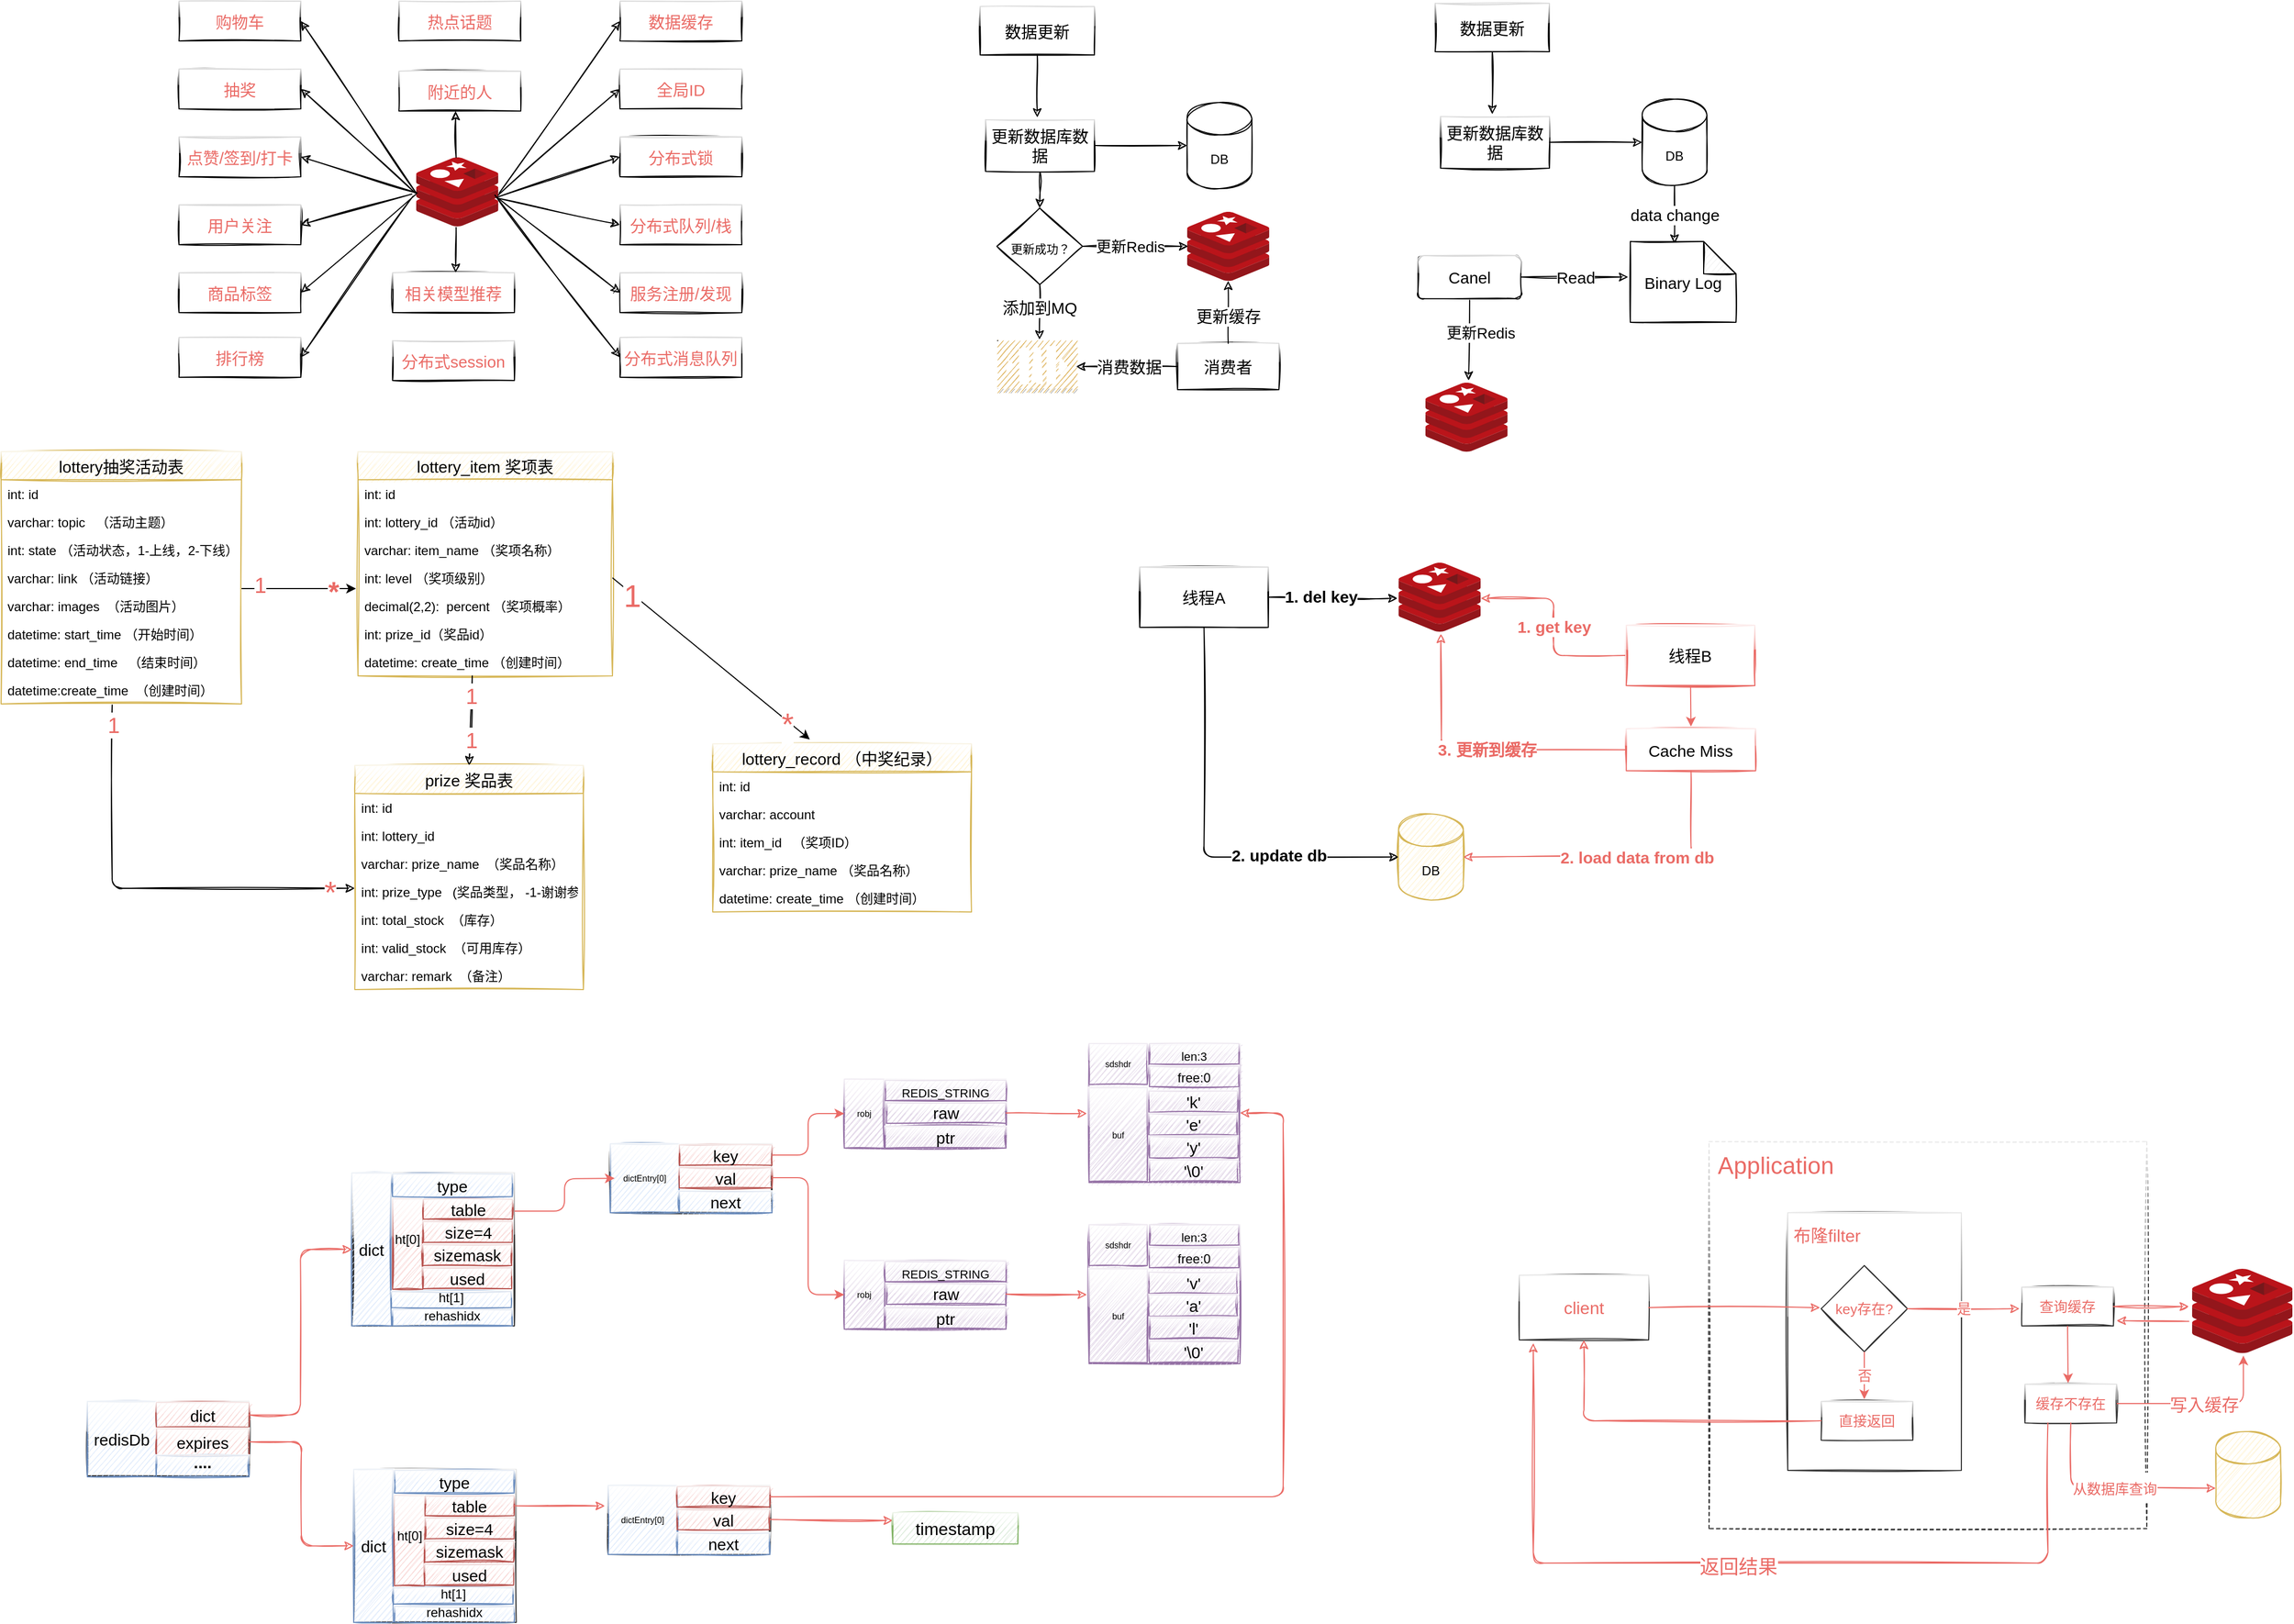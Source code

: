 <mxfile version="14.8.3" type="github">
  <diagram id="0-Q3YI7YI1UpwhPuWM9i" name="Page-1">
    <mxGraphModel dx="3644" dy="1678" grid="0" gridSize="10" guides="1" tooltips="1" connect="1" arrows="1" fold="1" page="0" pageScale="1" pageWidth="827" pageHeight="1169" math="0" shadow="0">
      <root>
        <mxCell id="0" />
        <mxCell id="1" parent="0" />
        <mxCell id="_zbqjhAPaSOjnQN9zl-1-191" value="" style="rounded=0;whiteSpace=wrap;html=1;shadow=0;glass=1;sketch=1;fontSize=13;fontColor=#EA6B66;strokeColor=#333333;dashed=1;" vertex="1" parent="1">
          <mxGeometry x="1095" y="1158" width="406" height="359" as="geometry" />
        </mxCell>
        <mxCell id="_zbqjhAPaSOjnQN9zl-1-184" value="" style="rounded=0;whiteSpace=wrap;html=1;shadow=0;glass=1;sketch=1;fontSize=13;fontColor=#EA6B66;strokeColor=#333333;" vertex="1" parent="1">
          <mxGeometry x="1168" y="1224" width="161" height="239" as="geometry" />
        </mxCell>
        <mxCell id="MVN1G9INrQesgO_Ylw7L-1" value="" style="aspect=fixed;html=1;points=[];align=center;image;fontSize=12;image=img/lib/mscae/Cache_Redis_Product.svg;" parent="1" vertex="1">
          <mxGeometry x="-104" y="245" width="76.19" height="64" as="geometry" />
        </mxCell>
        <mxCell id="MVN1G9INrQesgO_Ylw7L-3" value="数据缓存" style="rounded=0;whiteSpace=wrap;html=1;sketch=1;glass=1;fontSize=15;fontColor=#EA6B66;" parent="1" vertex="1">
          <mxGeometry x="85" y="100" width="113" height="37" as="geometry" />
        </mxCell>
        <mxCell id="MVN1G9INrQesgO_Ylw7L-4" value="全局ID" style="rounded=0;whiteSpace=wrap;html=1;sketch=1;glass=1;fontSize=15;fontColor=#EA6B66;" parent="1" vertex="1">
          <mxGeometry x="85" y="163" width="113" height="37" as="geometry" />
        </mxCell>
        <mxCell id="MVN1G9INrQesgO_Ylw7L-5" value="分布式锁" style="rounded=0;whiteSpace=wrap;html=1;sketch=1;glass=1;fontSize=15;fontColor=#EA6B66;" parent="1" vertex="1">
          <mxGeometry x="85" y="226" width="113" height="37" as="geometry" />
        </mxCell>
        <mxCell id="MVN1G9INrQesgO_Ylw7L-6" value="分布式队列/栈" style="rounded=0;whiteSpace=wrap;html=1;sketch=1;glass=1;fontSize=15;fontColor=#EA6B66;" parent="1" vertex="1">
          <mxGeometry x="85" y="289" width="113" height="37" as="geometry" />
        </mxCell>
        <mxCell id="MVN1G9INrQesgO_Ylw7L-7" value="服务注册/发现" style="rounded=0;whiteSpace=wrap;html=1;sketch=1;glass=1;fontSize=15;fontColor=#EA6B66;" parent="1" vertex="1">
          <mxGeometry x="85" y="352" width="113" height="37" as="geometry" />
        </mxCell>
        <mxCell id="MVN1G9INrQesgO_Ylw7L-8" value="分布式消息队列" style="rounded=0;whiteSpace=wrap;html=1;sketch=1;glass=1;fontSize=15;fontColor=#EA6B66;" parent="1" vertex="1">
          <mxGeometry x="85" y="412" width="113" height="37" as="geometry" />
        </mxCell>
        <mxCell id="MVN1G9INrQesgO_Ylw7L-9" value="购物车" style="rounded=0;whiteSpace=wrap;html=1;sketch=1;glass=1;fontSize=15;fontColor=#EA6B66;" parent="1" vertex="1">
          <mxGeometry x="-324" y="100" width="113" height="37" as="geometry" />
        </mxCell>
        <mxCell id="MVN1G9INrQesgO_Ylw7L-10" value="抽奖" style="rounded=0;whiteSpace=wrap;html=1;sketch=1;glass=1;fontSize=15;fontColor=#EA6B66;" parent="1" vertex="1">
          <mxGeometry x="-324" y="163" width="113" height="37" as="geometry" />
        </mxCell>
        <mxCell id="MVN1G9INrQesgO_Ylw7L-11" value="点赞/签到/打卡" style="rounded=0;whiteSpace=wrap;html=1;sketch=1;glass=1;fontSize=15;fontColor=#EA6B66;" parent="1" vertex="1">
          <mxGeometry x="-324" y="226" width="113" height="37" as="geometry" />
        </mxCell>
        <mxCell id="MVN1G9INrQesgO_Ylw7L-12" value="用户关注" style="rounded=0;whiteSpace=wrap;html=1;sketch=1;glass=1;fontSize=15;fontColor=#EA6B66;" parent="1" vertex="1">
          <mxGeometry x="-324" y="289" width="113" height="37" as="geometry" />
        </mxCell>
        <mxCell id="MVN1G9INrQesgO_Ylw7L-13" value="商品标签" style="rounded=0;whiteSpace=wrap;html=1;sketch=1;glass=1;fontSize=15;fontColor=#EA6B66;" parent="1" vertex="1">
          <mxGeometry x="-324" y="352" width="113" height="37" as="geometry" />
        </mxCell>
        <mxCell id="MVN1G9INrQesgO_Ylw7L-14" value="排行榜" style="rounded=0;whiteSpace=wrap;html=1;sketch=1;glass=1;fontSize=15;fontColor=#EA6B66;" parent="1" vertex="1">
          <mxGeometry x="-324" y="412" width="113" height="37" as="geometry" />
        </mxCell>
        <mxCell id="MVN1G9INrQesgO_Ylw7L-15" value="分布式session" style="rounded=0;whiteSpace=wrap;html=1;sketch=1;glass=1;fontSize=15;fontColor=#EA6B66;" parent="1" vertex="1">
          <mxGeometry x="-125.9" y="415" width="113" height="37" as="geometry" />
        </mxCell>
        <mxCell id="MVN1G9INrQesgO_Ylw7L-16" value="热点话题" style="rounded=0;whiteSpace=wrap;html=1;sketch=1;glass=1;fontSize=15;fontColor=#EA6B66;" parent="1" vertex="1">
          <mxGeometry x="-120" y="100" width="113" height="37" as="geometry" />
        </mxCell>
        <mxCell id="MVN1G9INrQesgO_Ylw7L-17" value="附近的人" style="rounded=0;whiteSpace=wrap;html=1;sketch=1;glass=1;fontSize=15;fontColor=#EA6B66;" parent="1" vertex="1">
          <mxGeometry x="-120" y="165" width="113" height="37" as="geometry" />
        </mxCell>
        <mxCell id="MVN1G9INrQesgO_Ylw7L-18" value="相关模型推荐" style="rounded=0;whiteSpace=wrap;html=1;sketch=1;glass=1;fontSize=15;fontColor=#EA6B66;" parent="1" vertex="1">
          <mxGeometry x="-125.9" y="352" width="113" height="37" as="geometry" />
        </mxCell>
        <mxCell id="MVN1G9INrQesgO_Ylw7L-19" value="" style="endArrow=classic;html=1;fontSize=15;fontColor=#EA6B66;entryX=1;entryY=0.5;entryDx=0;entryDy=0;exitX=0;exitY=0.516;exitDx=0;exitDy=0;exitPerimeter=0;sketch=1;" parent="1" source="MVN1G9INrQesgO_Ylw7L-1" target="MVN1G9INrQesgO_Ylw7L-9" edge="1">
          <mxGeometry width="50" height="50" relative="1" as="geometry">
            <mxPoint x="-198" y="575" as="sourcePoint" />
            <mxPoint x="-148" y="525" as="targetPoint" />
          </mxGeometry>
        </mxCell>
        <mxCell id="MVN1G9INrQesgO_Ylw7L-20" value="" style="endArrow=classic;html=1;fontSize=15;fontColor=#EA6B66;entryX=1;entryY=0.5;entryDx=0;entryDy=0;exitX=-0.013;exitY=0.516;exitDx=0;exitDy=0;exitPerimeter=0;sketch=1;" parent="1" source="MVN1G9INrQesgO_Ylw7L-1" target="MVN1G9INrQesgO_Ylw7L-10" edge="1">
          <mxGeometry width="50" height="50" relative="1" as="geometry">
            <mxPoint x="-160" y="548" as="sourcePoint" />
            <mxPoint x="-110" y="498" as="targetPoint" />
          </mxGeometry>
        </mxCell>
        <mxCell id="MVN1G9INrQesgO_Ylw7L-21" value="" style="endArrow=classic;html=1;fontSize=15;fontColor=#EA6B66;entryX=1;entryY=0.5;entryDx=0;entryDy=0;sketch=1;" parent="1" target="MVN1G9INrQesgO_Ylw7L-11" edge="1">
          <mxGeometry width="50" height="50" relative="1" as="geometry">
            <mxPoint x="-103" y="278" as="sourcePoint" />
            <mxPoint x="-117" y="494" as="targetPoint" />
          </mxGeometry>
        </mxCell>
        <mxCell id="MVN1G9INrQesgO_Ylw7L-22" value="" style="endArrow=classic;html=1;fontSize=15;fontColor=#EA6B66;entryX=1;entryY=0.5;entryDx=0;entryDy=0;exitX=-0.053;exitY=0.531;exitDx=0;exitDy=0;exitPerimeter=0;sketch=1;" parent="1" source="MVN1G9INrQesgO_Ylw7L-1" target="MVN1G9INrQesgO_Ylw7L-12" edge="1">
          <mxGeometry width="50" height="50" relative="1" as="geometry">
            <mxPoint x="-187" y="524" as="sourcePoint" />
            <mxPoint x="-137" y="474" as="targetPoint" />
          </mxGeometry>
        </mxCell>
        <mxCell id="MVN1G9INrQesgO_Ylw7L-23" value="" style="endArrow=classic;html=1;fontSize=15;fontColor=#EA6B66;entryX=1;entryY=0.5;entryDx=0;entryDy=0;exitX=0;exitY=0.531;exitDx=0;exitDy=0;exitPerimeter=0;sketch=1;" parent="1" source="MVN1G9INrQesgO_Ylw7L-1" target="MVN1G9INrQesgO_Ylw7L-13" edge="1">
          <mxGeometry width="50" height="50" relative="1" as="geometry">
            <mxPoint x="-174" y="589" as="sourcePoint" />
            <mxPoint x="-124" y="539" as="targetPoint" />
          </mxGeometry>
        </mxCell>
        <mxCell id="MVN1G9INrQesgO_Ylw7L-24" value="" style="endArrow=classic;html=1;fontSize=15;fontColor=#EA6B66;entryX=1;entryY=0.5;entryDx=0;entryDy=0;exitX=-0.039;exitY=0.563;exitDx=0;exitDy=0;exitPerimeter=0;sketch=1;" parent="1" source="MVN1G9INrQesgO_Ylw7L-1" target="MVN1G9INrQesgO_Ylw7L-14" edge="1">
          <mxGeometry width="50" height="50" relative="1" as="geometry">
            <mxPoint x="-48" y="590" as="sourcePoint" />
            <mxPoint x="2" y="540" as="targetPoint" />
          </mxGeometry>
        </mxCell>
        <mxCell id="MVN1G9INrQesgO_Ylw7L-25" value="" style="endArrow=classic;html=1;fontSize=15;fontColor=#EA6B66;exitX=1.011;exitY=0.516;exitDx=0;exitDy=0;exitPerimeter=0;entryX=0;entryY=0.5;entryDx=0;entryDy=0;sketch=1;" parent="1" source="MVN1G9INrQesgO_Ylw7L-1" target="MVN1G9INrQesgO_Ylw7L-3" edge="1">
          <mxGeometry width="50" height="50" relative="1" as="geometry">
            <mxPoint x="88" y="586" as="sourcePoint" />
            <mxPoint x="138" y="536" as="targetPoint" />
          </mxGeometry>
        </mxCell>
        <mxCell id="MVN1G9INrQesgO_Ylw7L-26" value="" style="endArrow=classic;html=1;fontSize=15;fontColor=#EA6B66;entryX=0;entryY=0.5;entryDx=0;entryDy=0;exitX=0.998;exitY=0.547;exitDx=0;exitDy=0;exitPerimeter=0;sketch=1;" parent="1" source="MVN1G9INrQesgO_Ylw7L-1" target="MVN1G9INrQesgO_Ylw7L-4" edge="1">
          <mxGeometry width="50" height="50" relative="1" as="geometry">
            <mxPoint x="123" y="585" as="sourcePoint" />
            <mxPoint x="173" y="535" as="targetPoint" />
          </mxGeometry>
        </mxCell>
        <mxCell id="MVN1G9INrQesgO_Ylw7L-27" value="" style="endArrow=classic;html=1;fontSize=15;fontColor=#EA6B66;exitX=0.984;exitY=0.578;exitDx=0;exitDy=0;exitPerimeter=0;entryX=0;entryY=0.5;entryDx=0;entryDy=0;sketch=1;" parent="1" source="MVN1G9INrQesgO_Ylw7L-1" target="MVN1G9INrQesgO_Ylw7L-5" edge="1">
          <mxGeometry width="50" height="50" relative="1" as="geometry">
            <mxPoint x="17" y="320" as="sourcePoint" />
            <mxPoint x="67" y="270" as="targetPoint" />
          </mxGeometry>
        </mxCell>
        <mxCell id="MVN1G9INrQesgO_Ylw7L-28" value="" style="endArrow=classic;html=1;fontSize=15;fontColor=#EA6B66;entryX=0;entryY=0.5;entryDx=0;entryDy=0;sketch=1;" parent="1" target="MVN1G9INrQesgO_Ylw7L-6" edge="1">
          <mxGeometry width="50" height="50" relative="1" as="geometry">
            <mxPoint x="-28" y="283" as="sourcePoint" />
            <mxPoint x="72" y="288" as="targetPoint" />
          </mxGeometry>
        </mxCell>
        <mxCell id="MVN1G9INrQesgO_Ylw7L-29" value="" style="endArrow=classic;html=1;fontSize=15;fontColor=#EA6B66;entryX=0;entryY=0.5;entryDx=0;entryDy=0;sketch=1;" parent="1" target="MVN1G9INrQesgO_Ylw7L-7" edge="1">
          <mxGeometry width="50" height="50" relative="1" as="geometry">
            <mxPoint x="-29" y="282" as="sourcePoint" />
            <mxPoint x="73" y="341" as="targetPoint" />
          </mxGeometry>
        </mxCell>
        <mxCell id="MVN1G9INrQesgO_Ylw7L-30" value="" style="endArrow=classic;html=1;fontSize=15;fontColor=#EA6B66;entryX=0;entryY=0.5;entryDx=0;entryDy=0;sketch=1;" parent="1" target="MVN1G9INrQesgO_Ylw7L-8" edge="1">
          <mxGeometry width="50" height="50" relative="1" as="geometry">
            <mxPoint x="-31" y="280" as="sourcePoint" />
            <mxPoint x="68" y="425" as="targetPoint" />
          </mxGeometry>
        </mxCell>
        <mxCell id="MVN1G9INrQesgO_Ylw7L-31" value="" style="endArrow=classic;html=1;fontSize=15;fontColor=#EA6B66;exitX=0.459;exitY=1.016;exitDx=0;exitDy=0;exitPerimeter=0;entryX=0.5;entryY=0;entryDx=0;entryDy=0;sketch=1;" parent="1" edge="1">
          <mxGeometry width="50" height="50" relative="1" as="geometry">
            <mxPoint x="-67.029" y="310.024" as="sourcePoint" />
            <mxPoint x="-67.4" y="352" as="targetPoint" />
          </mxGeometry>
        </mxCell>
        <mxCell id="MVN1G9INrQesgO_Ylw7L-32" value="" style="endArrow=classic;html=1;fontSize=15;fontColor=#EA6B66;entryX=0.5;entryY=1;entryDx=0;entryDy=0;sketch=1;" parent="1" edge="1">
          <mxGeometry width="50" height="50" relative="1" as="geometry">
            <mxPoint x="-67" y="245" as="sourcePoint" />
            <mxPoint x="-67.5" y="202" as="targetPoint" />
          </mxGeometry>
        </mxCell>
        <mxCell id="MVN1G9INrQesgO_Ylw7L-36" value="lottery抽奖活动表" style="swimlane;fontStyle=0;childLayout=stackLayout;horizontal=1;startSize=26;fillColor=#fff2cc;horizontalStack=0;resizeParent=1;resizeParentMax=0;resizeLast=0;collapsible=1;marginBottom=0;glass=1;sketch=1;fontSize=15;strokeColor=#d6b656;" parent="1" vertex="1">
          <mxGeometry x="-489" y="518" width="223" height="234" as="geometry" />
        </mxCell>
        <mxCell id="MVN1G9INrQesgO_Ylw7L-37" value="int: id" style="text;strokeColor=none;fillColor=none;align=left;verticalAlign=top;spacingLeft=4;spacingRight=4;overflow=hidden;rotatable=0;points=[[0,0.5],[1,0.5]];portConstraint=eastwest;" parent="MVN1G9INrQesgO_Ylw7L-36" vertex="1">
          <mxGeometry y="26" width="223" height="26" as="geometry" />
        </mxCell>
        <mxCell id="MVN1G9INrQesgO_Ylw7L-38" value="varchar: topic   （活动主题）" style="text;strokeColor=none;fillColor=none;align=left;verticalAlign=top;spacingLeft=4;spacingRight=4;overflow=hidden;rotatable=0;points=[[0,0.5],[1,0.5]];portConstraint=eastwest;sketch=0;" parent="MVN1G9INrQesgO_Ylw7L-36" vertex="1">
          <mxGeometry y="52" width="223" height="26" as="geometry" />
        </mxCell>
        <mxCell id="MVN1G9INrQesgO_Ylw7L-39" value="int: state （活动状态，1-上线，2-下线）" style="text;strokeColor=none;fillColor=none;align=left;verticalAlign=top;spacingLeft=4;spacingRight=4;overflow=hidden;rotatable=0;points=[[0,0.5],[1,0.5]];portConstraint=eastwest;" parent="MVN1G9INrQesgO_Ylw7L-36" vertex="1">
          <mxGeometry y="78" width="223" height="26" as="geometry" />
        </mxCell>
        <mxCell id="MVN1G9INrQesgO_Ylw7L-41" value="varchar: link （活动链接）" style="text;strokeColor=none;fillColor=none;align=left;verticalAlign=top;spacingLeft=4;spacingRight=4;overflow=hidden;rotatable=0;points=[[0,0.5],[1,0.5]];portConstraint=eastwest;" parent="MVN1G9INrQesgO_Ylw7L-36" vertex="1">
          <mxGeometry y="104" width="223" height="26" as="geometry" />
        </mxCell>
        <mxCell id="MVN1G9INrQesgO_Ylw7L-42" value="varchar: images  （活动图片）" style="text;strokeColor=none;fillColor=none;align=left;verticalAlign=top;spacingLeft=4;spacingRight=4;overflow=hidden;rotatable=0;points=[[0,0.5],[1,0.5]];portConstraint=eastwest;" parent="MVN1G9INrQesgO_Ylw7L-36" vertex="1">
          <mxGeometry y="130" width="223" height="26" as="geometry" />
        </mxCell>
        <mxCell id="MVN1G9INrQesgO_Ylw7L-43" value="datetime: start_time （开始时间）" style="text;strokeColor=none;fillColor=none;align=left;verticalAlign=top;spacingLeft=4;spacingRight=4;overflow=hidden;rotatable=0;points=[[0,0.5],[1,0.5]];portConstraint=eastwest;" parent="MVN1G9INrQesgO_Ylw7L-36" vertex="1">
          <mxGeometry y="156" width="223" height="26" as="geometry" />
        </mxCell>
        <mxCell id="MVN1G9INrQesgO_Ylw7L-44" value="datetime: end_time   （结束时间）" style="text;strokeColor=none;fillColor=none;align=left;verticalAlign=top;spacingLeft=4;spacingRight=4;overflow=hidden;rotatable=0;points=[[0,0.5],[1,0.5]];portConstraint=eastwest;" parent="MVN1G9INrQesgO_Ylw7L-36" vertex="1">
          <mxGeometry y="182" width="223" height="26" as="geometry" />
        </mxCell>
        <mxCell id="MVN1G9INrQesgO_Ylw7L-45" value="datetime:create_time  （创建时间）" style="text;strokeColor=none;fillColor=none;align=left;verticalAlign=top;spacingLeft=4;spacingRight=4;overflow=hidden;rotatable=0;points=[[0,0.5],[1,0.5]];portConstraint=eastwest;" parent="MVN1G9INrQesgO_Ylw7L-36" vertex="1">
          <mxGeometry y="208" width="223" height="26" as="geometry" />
        </mxCell>
        <mxCell id="MVN1G9INrQesgO_Ylw7L-46" value="prize 奖品表" style="swimlane;fontStyle=0;childLayout=stackLayout;horizontal=1;startSize=26;fillColor=#fff2cc;horizontalStack=0;resizeParent=1;resizeParentMax=0;resizeLast=0;collapsible=1;marginBottom=0;glass=1;sketch=1;fontSize=15;strokeColor=#d6b656;shadow=0;" parent="1" vertex="1">
          <mxGeometry x="-160.94" y="809" width="212" height="208" as="geometry" />
        </mxCell>
        <mxCell id="MVN1G9INrQesgO_Ylw7L-47" value="int: id" style="text;strokeColor=none;fillColor=none;align=left;verticalAlign=top;spacingLeft=4;spacingRight=4;overflow=hidden;rotatable=0;points=[[0,0.5],[1,0.5]];portConstraint=eastwest;" parent="MVN1G9INrQesgO_Ylw7L-46" vertex="1">
          <mxGeometry y="26" width="212" height="26" as="geometry" />
        </mxCell>
        <mxCell id="MVN1G9INrQesgO_Ylw7L-48" value="int: lottery_id" style="text;strokeColor=none;fillColor=none;align=left;verticalAlign=top;spacingLeft=4;spacingRight=4;overflow=hidden;rotatable=0;points=[[0,0.5],[1,0.5]];portConstraint=eastwest;" parent="MVN1G9INrQesgO_Ylw7L-46" vertex="1">
          <mxGeometry y="52" width="212" height="26" as="geometry" />
        </mxCell>
        <mxCell id="MVN1G9INrQesgO_Ylw7L-49" value="varchar: prize_name  （奖品名称）" style="text;strokeColor=none;fillColor=none;align=left;verticalAlign=top;spacingLeft=4;spacingRight=4;overflow=hidden;rotatable=0;points=[[0,0.5],[1,0.5]];portConstraint=eastwest;" parent="MVN1G9INrQesgO_Ylw7L-46" vertex="1">
          <mxGeometry y="78" width="212" height="26" as="geometry" />
        </mxCell>
        <mxCell id="MVN1G9INrQesgO_Ylw7L-65" value="int: prize_type   (奖品类型， -1-谢谢参与、1-普通奖品、2-唯一性奖品)" style="text;strokeColor=none;fillColor=none;align=left;verticalAlign=top;spacingLeft=4;spacingRight=4;overflow=hidden;rotatable=0;points=[[0,0.5],[1,0.5]];portConstraint=eastwest;" parent="MVN1G9INrQesgO_Ylw7L-46" vertex="1">
          <mxGeometry y="104" width="212" height="26" as="geometry" />
        </mxCell>
        <mxCell id="MVN1G9INrQesgO_Ylw7L-66" value="int: total_stock  （库存）" style="text;strokeColor=none;fillColor=none;align=left;verticalAlign=top;spacingLeft=4;spacingRight=4;overflow=hidden;rotatable=0;points=[[0,0.5],[1,0.5]];portConstraint=eastwest;" parent="MVN1G9INrQesgO_Ylw7L-46" vertex="1">
          <mxGeometry y="130" width="212" height="26" as="geometry" />
        </mxCell>
        <mxCell id="MVN1G9INrQesgO_Ylw7L-67" value="int: valid_stock  （可用库存）" style="text;strokeColor=none;fillColor=none;align=left;verticalAlign=top;spacingLeft=4;spacingRight=4;overflow=hidden;rotatable=0;points=[[0,0.5],[1,0.5]];portConstraint=eastwest;" parent="MVN1G9INrQesgO_Ylw7L-46" vertex="1">
          <mxGeometry y="156" width="212" height="26" as="geometry" />
        </mxCell>
        <mxCell id="MVN1G9INrQesgO_Ylw7L-68" value="varchar: remark  （备注）" style="text;strokeColor=none;fillColor=none;align=left;verticalAlign=top;spacingLeft=4;spacingRight=4;overflow=hidden;rotatable=0;points=[[0,0.5],[1,0.5]];portConstraint=eastwest;" parent="MVN1G9INrQesgO_Ylw7L-46" vertex="1">
          <mxGeometry y="182" width="212" height="26" as="geometry" />
        </mxCell>
        <mxCell id="MVN1G9INrQesgO_Ylw7L-54" value="lottery_record （中奖纪录）" style="swimlane;fontStyle=0;childLayout=stackLayout;horizontal=1;startSize=26;fillColor=#fff2cc;horizontalStack=0;resizeParent=1;resizeParentMax=0;resizeLast=0;collapsible=1;marginBottom=0;glass=1;sketch=1;fontSize=15;shadow=0;strokeColor=#d6b656;" parent="1" vertex="1">
          <mxGeometry x="171" y="789" width="240" height="156" as="geometry" />
        </mxCell>
        <mxCell id="MVN1G9INrQesgO_Ylw7L-55" value="int: id" style="text;strokeColor=none;fillColor=none;align=left;verticalAlign=top;spacingLeft=4;spacingRight=4;overflow=hidden;rotatable=0;points=[[0,0.5],[1,0.5]];portConstraint=eastwest;" parent="MVN1G9INrQesgO_Ylw7L-54" vertex="1">
          <mxGeometry y="26" width="240" height="26" as="geometry" />
        </mxCell>
        <mxCell id="MVN1G9INrQesgO_Ylw7L-56" value="varchar: account" style="text;strokeColor=none;fillColor=none;align=left;verticalAlign=top;spacingLeft=4;spacingRight=4;overflow=hidden;rotatable=0;points=[[0,0.5],[1,0.5]];portConstraint=eastwest;" parent="MVN1G9INrQesgO_Ylw7L-54" vertex="1">
          <mxGeometry y="52" width="240" height="26" as="geometry" />
        </mxCell>
        <mxCell id="MVN1G9INrQesgO_Ylw7L-57" value="int: item_id   （奖项ID）" style="text;strokeColor=none;fillColor=none;align=left;verticalAlign=top;spacingLeft=4;spacingRight=4;overflow=hidden;rotatable=0;points=[[0,0.5],[1,0.5]];portConstraint=eastwest;" parent="MVN1G9INrQesgO_Ylw7L-54" vertex="1">
          <mxGeometry y="78" width="240" height="26" as="geometry" />
        </mxCell>
        <mxCell id="MVN1G9INrQesgO_Ylw7L-74" value="varchar: prize_name （奖品名称）" style="text;strokeColor=none;fillColor=none;align=left;verticalAlign=top;spacingLeft=4;spacingRight=4;overflow=hidden;rotatable=0;points=[[0,0.5],[1,0.5]];portConstraint=eastwest;" parent="MVN1G9INrQesgO_Ylw7L-54" vertex="1">
          <mxGeometry y="104" width="240" height="26" as="geometry" />
        </mxCell>
        <mxCell id="MVN1G9INrQesgO_Ylw7L-73" value="datetime: create_time （创建时间）" style="text;strokeColor=none;fillColor=none;align=left;verticalAlign=top;spacingLeft=4;spacingRight=4;overflow=hidden;rotatable=0;points=[[0,0.5],[1,0.5]];portConstraint=eastwest;" parent="MVN1G9INrQesgO_Ylw7L-54" vertex="1">
          <mxGeometry y="130" width="240" height="26" as="geometry" />
        </mxCell>
        <mxCell id="MVN1G9INrQesgO_Ylw7L-59" value="lottery_item 奖项表" style="swimlane;fontStyle=0;childLayout=stackLayout;horizontal=1;startSize=26;fillColor=#fff2cc;horizontalStack=0;resizeParent=1;resizeParentMax=0;resizeLast=0;collapsible=1;marginBottom=0;glass=1;sketch=1;fontSize=15;strokeColor=#d6b656;shadow=0;" parent="1" vertex="1">
          <mxGeometry x="-158" y="518" width="236" height="208" as="geometry" />
        </mxCell>
        <mxCell id="MVN1G9INrQesgO_Ylw7L-60" value="int: id" style="text;strokeColor=none;fillColor=none;align=left;verticalAlign=top;spacingLeft=4;spacingRight=4;overflow=hidden;rotatable=0;points=[[0,0.5],[1,0.5]];portConstraint=eastwest;" parent="MVN1G9INrQesgO_Ylw7L-59" vertex="1">
          <mxGeometry y="26" width="236" height="26" as="geometry" />
        </mxCell>
        <mxCell id="MVN1G9INrQesgO_Ylw7L-61" value="int: lottery_id （活动id）" style="text;strokeColor=none;fillColor=none;align=left;verticalAlign=top;spacingLeft=4;spacingRight=4;overflow=hidden;rotatable=0;points=[[0,0.5],[1,0.5]];portConstraint=eastwest;" parent="MVN1G9INrQesgO_Ylw7L-59" vertex="1">
          <mxGeometry y="52" width="236" height="26" as="geometry" />
        </mxCell>
        <mxCell id="MVN1G9INrQesgO_Ylw7L-62" value="varchar: item_name （奖项名称）" style="text;strokeColor=none;fillColor=none;align=left;verticalAlign=top;spacingLeft=4;spacingRight=4;overflow=hidden;rotatable=0;points=[[0,0.5],[1,0.5]];portConstraint=eastwest;" parent="MVN1G9INrQesgO_Ylw7L-59" vertex="1">
          <mxGeometry y="78" width="236" height="26" as="geometry" />
        </mxCell>
        <mxCell id="MVN1G9INrQesgO_Ylw7L-69" value="int: level （奖项级别）" style="text;strokeColor=none;fillColor=none;align=left;verticalAlign=top;spacingLeft=4;spacingRight=4;overflow=hidden;rotatable=0;points=[[0,0.5],[1,0.5]];portConstraint=eastwest;" parent="MVN1G9INrQesgO_Ylw7L-59" vertex="1">
          <mxGeometry y="104" width="236" height="26" as="geometry" />
        </mxCell>
        <mxCell id="MVN1G9INrQesgO_Ylw7L-70" value="decimal(2,2):  percent （奖项概率）" style="text;strokeColor=none;fillColor=none;align=left;verticalAlign=top;spacingLeft=4;spacingRight=4;overflow=hidden;rotatable=0;points=[[0,0.5],[1,0.5]];portConstraint=eastwest;" parent="MVN1G9INrQesgO_Ylw7L-59" vertex="1">
          <mxGeometry y="130" width="236" height="26" as="geometry" />
        </mxCell>
        <mxCell id="MVN1G9INrQesgO_Ylw7L-71" value="int: prize_id（奖品id）" style="text;strokeColor=none;fillColor=none;align=left;verticalAlign=top;spacingLeft=4;spacingRight=4;overflow=hidden;rotatable=0;points=[[0,0.5],[1,0.5]];portConstraint=eastwest;" parent="MVN1G9INrQesgO_Ylw7L-59" vertex="1">
          <mxGeometry y="156" width="236" height="26" as="geometry" />
        </mxCell>
        <mxCell id="MVN1G9INrQesgO_Ylw7L-72" value="datetime: create_time （创建时间）" style="text;strokeColor=none;fillColor=none;align=left;verticalAlign=top;spacingLeft=4;spacingRight=4;overflow=hidden;rotatable=0;points=[[0,0.5],[1,0.5]];portConstraint=eastwest;" parent="MVN1G9INrQesgO_Ylw7L-59" vertex="1">
          <mxGeometry y="182" width="236" height="26" as="geometry" />
        </mxCell>
        <mxCell id="MVN1G9INrQesgO_Ylw7L-81" value="" style="endArrow=classic;html=1;fontSize=15;fontColor=#EA6B66;exitX=1;exitY=-0.115;exitDx=0;exitDy=0;exitPerimeter=0;entryX=-0.008;entryY=-0.115;entryDx=0;entryDy=0;entryPerimeter=0;" parent="1" source="MVN1G9INrQesgO_Ylw7L-42" target="MVN1G9INrQesgO_Ylw7L-70" edge="1">
          <mxGeometry width="50" height="50" relative="1" as="geometry">
            <mxPoint x="-237" y="857" as="sourcePoint" />
            <mxPoint x="-187" y="807" as="targetPoint" />
          </mxGeometry>
        </mxCell>
        <mxCell id="MVN1G9INrQesgO_Ylw7L-82" value="1" style="edgeLabel;html=1;align=center;verticalAlign=middle;resizable=0;points=[];fontSize=20;fontColor=#EA6B66;" parent="MVN1G9INrQesgO_Ylw7L-81" vertex="1" connectable="0">
          <mxGeometry x="-0.68" y="-1" relative="1" as="geometry">
            <mxPoint y="-5" as="offset" />
          </mxGeometry>
        </mxCell>
        <mxCell id="MVN1G9INrQesgO_Ylw7L-83" value="*" style="edgeLabel;html=1;align=center;verticalAlign=middle;resizable=0;points=[];fontSize=26;fontColor=#EA6B66;fontStyle=1" parent="MVN1G9INrQesgO_Ylw7L-81" vertex="1" connectable="0">
          <mxGeometry x="0.602" y="-3" relative="1" as="geometry">
            <mxPoint as="offset" />
          </mxGeometry>
        </mxCell>
        <mxCell id="MVN1G9INrQesgO_Ylw7L-84" value="" style="endArrow=classic;html=1;fontSize=20;fontColor=#EA6B66;exitX=0.449;exitY=1;exitDx=0;exitDy=0;exitPerimeter=0;entryX=0.5;entryY=0;entryDx=0;entryDy=0;sketch=1;" parent="1" source="MVN1G9INrQesgO_Ylw7L-72" target="MVN1G9INrQesgO_Ylw7L-46" edge="1">
          <mxGeometry width="50" height="50" relative="1" as="geometry">
            <mxPoint x="457" y="870" as="sourcePoint" />
            <mxPoint x="507" y="820" as="targetPoint" />
          </mxGeometry>
        </mxCell>
        <mxCell id="MVN1G9INrQesgO_Ylw7L-86" value="1" style="edgeLabel;html=1;align=center;verticalAlign=middle;resizable=0;points=[];fontSize=20;fontColor=#EA6B66;" parent="MVN1G9INrQesgO_Ylw7L-84" vertex="1" connectable="0">
          <mxGeometry x="-0.718" y="3" relative="1" as="geometry">
            <mxPoint x="-4" y="6" as="offset" />
          </mxGeometry>
        </mxCell>
        <mxCell id="MVN1G9INrQesgO_Ylw7L-87" value="1" style="edgeLabel;html=1;align=center;verticalAlign=middle;resizable=0;points=[];fontSize=20;fontColor=#EA6B66;" parent="MVN1G9INrQesgO_Ylw7L-84" vertex="1" connectable="0">
          <mxGeometry x="0.553" y="1" relative="1" as="geometry">
            <mxPoint y="-6" as="offset" />
          </mxGeometry>
        </mxCell>
        <mxCell id="MVN1G9INrQesgO_Ylw7L-88" value="" style="endArrow=classic;html=1;fontSize=20;fontColor=#EA6B66;exitX=0.462;exitY=1.038;exitDx=0;exitDy=0;exitPerimeter=0;entryX=0;entryY=0.385;entryDx=0;entryDy=0;entryPerimeter=0;edgeStyle=orthogonalEdgeStyle;sketch=1;" parent="1" source="MVN1G9INrQesgO_Ylw7L-45" target="MVN1G9INrQesgO_Ylw7L-65" edge="1">
          <mxGeometry width="50" height="50" relative="1" as="geometry">
            <mxPoint x="-365" y="993" as="sourcePoint" />
            <mxPoint x="-315" y="943" as="targetPoint" />
          </mxGeometry>
        </mxCell>
        <mxCell id="MVN1G9INrQesgO_Ylw7L-89" value="1" style="edgeLabel;html=1;align=center;verticalAlign=middle;resizable=0;points=[];fontSize=20;fontColor=#EA6B66;" parent="MVN1G9INrQesgO_Ylw7L-88" vertex="1" connectable="0">
          <mxGeometry x="-0.91" y="1" relative="1" as="geometry">
            <mxPoint as="offset" />
          </mxGeometry>
        </mxCell>
        <mxCell id="MVN1G9INrQesgO_Ylw7L-90" value="*" style="edgeLabel;html=1;align=center;verticalAlign=middle;resizable=0;points=[];fontSize=29;fontColor=#EA6B66;" parent="MVN1G9INrQesgO_Ylw7L-88" vertex="1" connectable="0">
          <mxGeometry x="0.88" y="-4" relative="1" as="geometry">
            <mxPoint as="offset" />
          </mxGeometry>
        </mxCell>
        <mxCell id="MVN1G9INrQesgO_Ylw7L-91" value="" style="endArrow=classic;html=1;fontSize=29;fontColor=#EA6B66;exitX=1;exitY=0.5;exitDx=0;exitDy=0;entryX=0.375;entryY=-0.026;entryDx=0;entryDy=0;entryPerimeter=0;" parent="1" source="MVN1G9INrQesgO_Ylw7L-69" target="MVN1G9INrQesgO_Ylw7L-54" edge="1">
          <mxGeometry width="50" height="50" relative="1" as="geometry">
            <mxPoint x="274" y="765" as="sourcePoint" />
            <mxPoint x="274" y="809" as="targetPoint" />
          </mxGeometry>
        </mxCell>
        <mxCell id="MVN1G9INrQesgO_Ylw7L-92" value="1" style="edgeLabel;html=1;align=center;verticalAlign=middle;resizable=0;points=[];fontSize=29;fontColor=#EA6B66;" parent="MVN1G9INrQesgO_Ylw7L-91" vertex="1" connectable="0">
          <mxGeometry x="-0.84" y="1" relative="1" as="geometry">
            <mxPoint x="2" y="5" as="offset" />
          </mxGeometry>
        </mxCell>
        <mxCell id="MVN1G9INrQesgO_Ylw7L-93" value="*" style="edgeLabel;html=1;align=center;verticalAlign=middle;resizable=0;points=[];fontSize=29;fontColor=#EA6B66;" parent="MVN1G9INrQesgO_Ylw7L-91" vertex="1" connectable="0">
          <mxGeometry x="0.784" y="-2" relative="1" as="geometry">
            <mxPoint as="offset" />
          </mxGeometry>
        </mxCell>
        <mxCell id="_zbqjhAPaSOjnQN9zl-1-1" value="数据更新" style="rounded=0;whiteSpace=wrap;html=1;sketch=1;glass=1;fontSize=15;" vertex="1" parent="1">
          <mxGeometry x="419" y="105" width="106" height="45" as="geometry" />
        </mxCell>
        <mxCell id="_zbqjhAPaSOjnQN9zl-1-2" value="" style="aspect=fixed;html=1;points=[];align=center;image;fontSize=12;image=img/lib/mscae/Cache_Redis_Product.svg;" vertex="1" parent="1">
          <mxGeometry x="611" y="295.5" width="76.19" height="64" as="geometry" />
        </mxCell>
        <mxCell id="_zbqjhAPaSOjnQN9zl-1-3" value="DB" style="shape=cylinder3;whiteSpace=wrap;html=1;boundedLbl=1;backgroundOutline=1;size=15;sketch=1;" vertex="1" parent="1">
          <mxGeometry x="611" y="194" width="60" height="80" as="geometry" />
        </mxCell>
        <mxCell id="_zbqjhAPaSOjnQN9zl-1-6" value="" style="endArrow=classic;html=1;fontSize=15;exitX=0.5;exitY=1;exitDx=0;exitDy=0;sketch=1;" edge="1" parent="1" source="_zbqjhAPaSOjnQN9zl-1-1">
          <mxGeometry width="50" height="50" relative="1" as="geometry">
            <mxPoint x="507" y="297" as="sourcePoint" />
            <mxPoint x="472" y="208" as="targetPoint" />
          </mxGeometry>
        </mxCell>
        <mxCell id="_zbqjhAPaSOjnQN9zl-1-11" value="" style="edgeStyle=orthogonalEdgeStyle;rounded=0;sketch=1;orthogonalLoop=1;jettySize=auto;html=1;fontSize=15;" edge="1" parent="1" source="_zbqjhAPaSOjnQN9zl-1-7" target="_zbqjhAPaSOjnQN9zl-1-10">
          <mxGeometry relative="1" as="geometry" />
        </mxCell>
        <mxCell id="_zbqjhAPaSOjnQN9zl-1-7" value="更新数据库数据" style="rounded=0;whiteSpace=wrap;html=1;glass=1;sketch=1;fontSize=15;" vertex="1" parent="1">
          <mxGeometry x="424" y="210" width="101" height="48" as="geometry" />
        </mxCell>
        <mxCell id="_zbqjhAPaSOjnQN9zl-1-8" value="" style="endArrow=classic;html=1;fontSize=15;exitX=1;exitY=0.5;exitDx=0;exitDy=0;entryX=0;entryY=0.5;entryDx=0;entryDy=0;entryPerimeter=0;sketch=1;" edge="1" parent="1" source="_zbqjhAPaSOjnQN9zl-1-7" target="_zbqjhAPaSOjnQN9zl-1-3">
          <mxGeometry width="50" height="50" relative="1" as="geometry">
            <mxPoint x="547" y="269" as="sourcePoint" />
            <mxPoint x="597" y="219" as="targetPoint" />
          </mxGeometry>
        </mxCell>
        <mxCell id="_zbqjhAPaSOjnQN9zl-1-10" value="&lt;font style=&quot;font-size: 11px&quot;&gt;更新成功？&lt;/font&gt;" style="rhombus;whiteSpace=wrap;html=1;glass=1;sketch=1;fontSize=15;shadow=0;" vertex="1" parent="1">
          <mxGeometry x="434.5" y="292" width="79.5" height="71" as="geometry" />
        </mxCell>
        <mxCell id="_zbqjhAPaSOjnQN9zl-1-12" value="" style="endArrow=classic;html=1;fontSize=15;exitX=1;exitY=0.5;exitDx=0;exitDy=0;entryX=0.013;entryY=0.5;entryDx=0;entryDy=0;entryPerimeter=0;sketch=1;" edge="1" parent="1" source="_zbqjhAPaSOjnQN9zl-1-10" target="_zbqjhAPaSOjnQN9zl-1-2">
          <mxGeometry width="50" height="50" relative="1" as="geometry">
            <mxPoint x="547" y="398" as="sourcePoint" />
            <mxPoint x="597" y="348" as="targetPoint" />
          </mxGeometry>
        </mxCell>
        <mxCell id="_zbqjhAPaSOjnQN9zl-1-13" value="&lt;font style=&quot;font-size: 14px&quot;&gt;更新Redis&lt;/font&gt;" style="edgeLabel;html=1;align=center;verticalAlign=middle;resizable=0;points=[];fontSize=15;" vertex="1" connectable="0" parent="_zbqjhAPaSOjnQN9zl-1-12">
          <mxGeometry x="-0.245" y="3" relative="1" as="geometry">
            <mxPoint x="7" y="2" as="offset" />
          </mxGeometry>
        </mxCell>
        <mxCell id="_zbqjhAPaSOjnQN9zl-1-14" value="" style="endArrow=classic;html=1;fontSize=15;exitX=0.5;exitY=1;exitDx=0;exitDy=0;sketch=1;" edge="1" parent="1" source="_zbqjhAPaSOjnQN9zl-1-10">
          <mxGeometry width="50" height="50" relative="1" as="geometry">
            <mxPoint x="501" y="443" as="sourcePoint" />
            <mxPoint x="474" y="414" as="targetPoint" />
          </mxGeometry>
        </mxCell>
        <mxCell id="_zbqjhAPaSOjnQN9zl-1-15" value="添加到MQ" style="edgeLabel;html=1;align=center;verticalAlign=middle;resizable=0;points=[];fontSize=15;" vertex="1" connectable="0" parent="_zbqjhAPaSOjnQN9zl-1-14">
          <mxGeometry x="-0.53" y="3" relative="1" as="geometry">
            <mxPoint x="-3" y="9" as="offset" />
          </mxGeometry>
        </mxCell>
        <mxCell id="_zbqjhAPaSOjnQN9zl-1-16" value="" style="outlineConnect=0;dashed=0;verticalLabelPosition=bottom;verticalAlign=top;align=center;html=1;shape=mxgraph.aws3.queue;fillColor=#D9A741;gradientColor=none;shadow=0;glass=1;sketch=1;fontSize=15;" vertex="1" parent="1">
          <mxGeometry x="435.25" y="415" width="73.5" height="48" as="geometry" />
        </mxCell>
        <mxCell id="_zbqjhAPaSOjnQN9zl-1-17" value="消费者" style="rounded=0;whiteSpace=wrap;html=1;shadow=0;glass=1;sketch=1;fontSize=15;" vertex="1" parent="1">
          <mxGeometry x="602.09" y="417.5" width="94" height="43" as="geometry" />
        </mxCell>
        <mxCell id="_zbqjhAPaSOjnQN9zl-1-18" value="" style="endArrow=classic;html=1;fontSize=15;exitX=0;exitY=0.5;exitDx=0;exitDy=0;sketch=1;" edge="1" parent="1" source="_zbqjhAPaSOjnQN9zl-1-17">
          <mxGeometry width="50" height="50" relative="1" as="geometry">
            <mxPoint x="622" y="582" as="sourcePoint" />
            <mxPoint x="508" y="439" as="targetPoint" />
          </mxGeometry>
        </mxCell>
        <mxCell id="_zbqjhAPaSOjnQN9zl-1-19" value="消费数据" style="edgeLabel;html=1;align=center;verticalAlign=middle;resizable=0;points=[];fontSize=15;" vertex="1" connectable="0" parent="_zbqjhAPaSOjnQN9zl-1-18">
          <mxGeometry x="0.282" y="3" relative="1" as="geometry">
            <mxPoint x="15" y="-3" as="offset" />
          </mxGeometry>
        </mxCell>
        <mxCell id="_zbqjhAPaSOjnQN9zl-1-20" value="" style="endArrow=classic;html=1;fontSize=15;exitX=0.5;exitY=0;exitDx=0;exitDy=0;sketch=1;" edge="1" parent="1" source="_zbqjhAPaSOjnQN9zl-1-17" target="_zbqjhAPaSOjnQN9zl-1-2">
          <mxGeometry width="50" height="50" relative="1" as="geometry">
            <mxPoint x="780" y="367" as="sourcePoint" />
            <mxPoint x="830" y="317" as="targetPoint" />
          </mxGeometry>
        </mxCell>
        <mxCell id="_zbqjhAPaSOjnQN9zl-1-21" value="更新缓存" style="edgeLabel;html=1;align=center;verticalAlign=middle;resizable=0;points=[];fontSize=15;" vertex="1" connectable="0" parent="_zbqjhAPaSOjnQN9zl-1-20">
          <mxGeometry x="0.431" y="-3" relative="1" as="geometry">
            <mxPoint x="-3" y="16" as="offset" />
          </mxGeometry>
        </mxCell>
        <mxCell id="_zbqjhAPaSOjnQN9zl-1-22" value="数据更新" style="rounded=0;whiteSpace=wrap;html=1;sketch=1;glass=1;fontSize=15;" vertex="1" parent="1">
          <mxGeometry x="841" y="102" width="106" height="45" as="geometry" />
        </mxCell>
        <mxCell id="_zbqjhAPaSOjnQN9zl-1-23" value="" style="aspect=fixed;html=1;points=[];align=center;image;fontSize=12;image=img/lib/mscae/Cache_Redis_Product.svg;" vertex="1" parent="1">
          <mxGeometry x="832" y="454" width="76.19" height="64" as="geometry" />
        </mxCell>
        <mxCell id="_zbqjhAPaSOjnQN9zl-1-24" value="DB" style="shape=cylinder3;whiteSpace=wrap;html=1;boundedLbl=1;backgroundOutline=1;size=15;sketch=1;" vertex="1" parent="1">
          <mxGeometry x="1033" y="191" width="60" height="80" as="geometry" />
        </mxCell>
        <mxCell id="_zbqjhAPaSOjnQN9zl-1-25" value="" style="endArrow=classic;html=1;fontSize=15;exitX=0.5;exitY=1;exitDx=0;exitDy=0;sketch=1;" edge="1" parent="1" source="_zbqjhAPaSOjnQN9zl-1-22">
          <mxGeometry width="50" height="50" relative="1" as="geometry">
            <mxPoint x="929" y="294" as="sourcePoint" />
            <mxPoint x="894" y="205" as="targetPoint" />
          </mxGeometry>
        </mxCell>
        <mxCell id="_zbqjhAPaSOjnQN9zl-1-27" value="更新数据库数据" style="rounded=0;whiteSpace=wrap;html=1;glass=1;sketch=1;fontSize=15;" vertex="1" parent="1">
          <mxGeometry x="846" y="207" width="101" height="48" as="geometry" />
        </mxCell>
        <mxCell id="_zbqjhAPaSOjnQN9zl-1-28" value="" style="endArrow=classic;html=1;fontSize=15;exitX=1;exitY=0.5;exitDx=0;exitDy=0;entryX=0;entryY=0.5;entryDx=0;entryDy=0;entryPerimeter=0;sketch=1;" edge="1" parent="1" source="_zbqjhAPaSOjnQN9zl-1-27" target="_zbqjhAPaSOjnQN9zl-1-24">
          <mxGeometry width="50" height="50" relative="1" as="geometry">
            <mxPoint x="969" y="266" as="sourcePoint" />
            <mxPoint x="1019" y="216" as="targetPoint" />
          </mxGeometry>
        </mxCell>
        <mxCell id="_zbqjhAPaSOjnQN9zl-1-30" value="" style="endArrow=classic;html=1;fontSize=15;exitX=0.5;exitY=1;exitDx=0;exitDy=0;sketch=1;entryX=0.525;entryY=-0.031;entryDx=0;entryDy=0;entryPerimeter=0;" edge="1" parent="1" source="_zbqjhAPaSOjnQN9zl-1-43" target="_zbqjhAPaSOjnQN9zl-1-23">
          <mxGeometry width="50" height="50" relative="1" as="geometry">
            <mxPoint x="829" y="601" as="sourcePoint" />
            <mxPoint x="949" y="573" as="targetPoint" />
          </mxGeometry>
        </mxCell>
        <mxCell id="_zbqjhAPaSOjnQN9zl-1-31" value="&lt;font style=&quot;font-size: 14px&quot;&gt;更新Redis&lt;/font&gt;" style="edgeLabel;html=1;align=center;verticalAlign=middle;resizable=0;points=[];fontSize=15;" vertex="1" connectable="0" parent="_zbqjhAPaSOjnQN9zl-1-30">
          <mxGeometry x="-0.245" y="3" relative="1" as="geometry">
            <mxPoint x="7" y="2" as="offset" />
          </mxGeometry>
        </mxCell>
        <mxCell id="_zbqjhAPaSOjnQN9zl-1-40" value="data change" style="endArrow=classic;html=1;fontSize=15;exitX=0.5;exitY=1;exitDx=0;exitDy=0;exitPerimeter=0;sketch=1;" edge="1" parent="1" source="_zbqjhAPaSOjnQN9zl-1-24">
          <mxGeometry width="50" height="50" relative="1" as="geometry">
            <mxPoint x="1133" y="361" as="sourcePoint" />
            <mxPoint x="1063" y="325" as="targetPoint" />
          </mxGeometry>
        </mxCell>
        <mxCell id="_zbqjhAPaSOjnQN9zl-1-42" value="Binary Log" style="shape=note;whiteSpace=wrap;html=1;backgroundOutline=1;darkOpacity=0.05;shadow=0;glass=1;sketch=1;fontSize=15;" vertex="1" parent="1">
          <mxGeometry x="1022" y="323" width="98" height="75" as="geometry" />
        </mxCell>
        <mxCell id="_zbqjhAPaSOjnQN9zl-1-43" value="Canel" style="rounded=1;whiteSpace=wrap;html=1;shadow=0;glass=1;sketch=1;fontSize=15;" vertex="1" parent="1">
          <mxGeometry x="825" y="336" width="96" height="40" as="geometry" />
        </mxCell>
        <mxCell id="_zbqjhAPaSOjnQN9zl-1-44" value="Read" style="endArrow=classic;html=1;fontSize=15;exitX=1;exitY=0.5;exitDx=0;exitDy=0;sketch=1;" edge="1" parent="1" source="_zbqjhAPaSOjnQN9zl-1-43">
          <mxGeometry width="50" height="50" relative="1" as="geometry">
            <mxPoint x="955" y="381" as="sourcePoint" />
            <mxPoint x="1020" y="356" as="targetPoint" />
          </mxGeometry>
        </mxCell>
        <mxCell id="_zbqjhAPaSOjnQN9zl-1-45" value="线程A" style="rounded=0;whiteSpace=wrap;html=1;shadow=0;glass=1;sketch=1;fontSize=15;" vertex="1" parent="1">
          <mxGeometry x="567" y="625" width="119.25" height="56" as="geometry" />
        </mxCell>
        <mxCell id="_zbqjhAPaSOjnQN9zl-1-46" value="" style="aspect=fixed;html=1;points=[];align=center;image;fontSize=12;image=img/lib/mscae/Cache_Redis_Product.svg;" vertex="1" parent="1">
          <mxGeometry x="807.06" y="621" width="76.19" height="64" as="geometry" />
        </mxCell>
        <mxCell id="_zbqjhAPaSOjnQN9zl-1-47" value="" style="endArrow=classic;html=1;fontSize=15;exitX=1;exitY=0.5;exitDx=0;exitDy=0;entryX=-0.013;entryY=0.516;entryDx=0;entryDy=0;entryPerimeter=0;edgeStyle=orthogonalEdgeStyle;sketch=1;" edge="1" parent="1" source="_zbqjhAPaSOjnQN9zl-1-45" target="_zbqjhAPaSOjnQN9zl-1-46">
          <mxGeometry width="50" height="50" relative="1" as="geometry">
            <mxPoint x="735.25" y="726" as="sourcePoint" />
            <mxPoint x="785.25" y="676" as="targetPoint" />
          </mxGeometry>
        </mxCell>
        <mxCell id="_zbqjhAPaSOjnQN9zl-1-48" value="1. del key" style="edgeLabel;html=1;align=center;verticalAlign=middle;resizable=0;points=[];fontSize=15;fontStyle=1" vertex="1" connectable="0" parent="_zbqjhAPaSOjnQN9zl-1-47">
          <mxGeometry x="-0.197" y="1" relative="1" as="geometry">
            <mxPoint as="offset" />
          </mxGeometry>
        </mxCell>
        <mxCell id="_zbqjhAPaSOjnQN9zl-1-52" value="DB" style="shape=cylinder3;whiteSpace=wrap;html=1;boundedLbl=1;backgroundOutline=1;size=15;sketch=1;fillColor=#fff2cc;strokeColor=#d6b656;" vertex="1" parent="1">
          <mxGeometry x="807.06" y="854" width="60" height="80" as="geometry" />
        </mxCell>
        <mxCell id="_zbqjhAPaSOjnQN9zl-1-53" value="" style="endArrow=classic;html=1;fontSize=15;exitX=0.5;exitY=1;exitDx=0;exitDy=0;entryX=0;entryY=0.5;entryDx=0;entryDy=0;entryPerimeter=0;edgeStyle=orthogonalEdgeStyle;sketch=1;" edge="1" parent="1" source="_zbqjhAPaSOjnQN9zl-1-45" target="_zbqjhAPaSOjnQN9zl-1-52">
          <mxGeometry width="50" height="50" relative="1" as="geometry">
            <mxPoint x="706.25" y="832" as="sourcePoint" />
            <mxPoint x="756.25" y="782" as="targetPoint" />
          </mxGeometry>
        </mxCell>
        <mxCell id="_zbqjhAPaSOjnQN9zl-1-54" value="2. update db" style="edgeLabel;html=1;align=center;verticalAlign=middle;resizable=0;points=[];fontSize=15;fontStyle=1" vertex="1" connectable="0" parent="_zbqjhAPaSOjnQN9zl-1-53">
          <mxGeometry x="0.433" y="2" relative="1" as="geometry">
            <mxPoint as="offset" />
          </mxGeometry>
        </mxCell>
        <mxCell id="_zbqjhAPaSOjnQN9zl-1-55" value="线程B" style="rounded=0;whiteSpace=wrap;html=1;shadow=0;glass=1;sketch=1;fontSize=15;strokeColor=#EA6B66;" vertex="1" parent="1">
          <mxGeometry x="1018.25" y="679" width="119.25" height="56" as="geometry" />
        </mxCell>
        <mxCell id="_zbqjhAPaSOjnQN9zl-1-58" value="&lt;font color=&quot;#ea6b66&quot;&gt;1. get key&lt;/font&gt;" style="endArrow=classic;html=1;fontSize=15;entryX=1;entryY=0.516;entryDx=0;entryDy=0;entryPerimeter=0;exitX=0;exitY=0.5;exitDx=0;exitDy=0;edgeStyle=orthogonalEdgeStyle;strokeColor=#EA6B66;sketch=1;fontStyle=1" edge="1" parent="1" source="_zbqjhAPaSOjnQN9zl-1-55" target="_zbqjhAPaSOjnQN9zl-1-46">
          <mxGeometry width="50" height="50" relative="1" as="geometry">
            <mxPoint x="922.25" y="795" as="sourcePoint" />
            <mxPoint x="972.25" y="745" as="targetPoint" />
          </mxGeometry>
        </mxCell>
        <mxCell id="_zbqjhAPaSOjnQN9zl-1-59" value="" style="endArrow=classic;html=1;fontSize=15;strokeColor=#EA6B66;exitX=0.5;exitY=1;exitDx=0;exitDy=0;" edge="1" parent="1" source="_zbqjhAPaSOjnQN9zl-1-55">
          <mxGeometry width="50" height="50" relative="1" as="geometry">
            <mxPoint x="1104.25" y="840" as="sourcePoint" />
            <mxPoint x="1078.25" y="773" as="targetPoint" />
          </mxGeometry>
        </mxCell>
        <mxCell id="_zbqjhAPaSOjnQN9zl-1-60" value="Cache Miss" style="rounded=0;whiteSpace=wrap;html=1;shadow=0;glass=1;sketch=1;fontSize=15;strokeColor=#EA6B66;" vertex="1" parent="1">
          <mxGeometry x="1018.25" y="775" width="120" height="39" as="geometry" />
        </mxCell>
        <mxCell id="_zbqjhAPaSOjnQN9zl-1-61" value="" style="endArrow=classic;html=1;fontSize=15;strokeColor=#EA6B66;exitX=0.5;exitY=1;exitDx=0;exitDy=0;entryX=1;entryY=0.5;entryDx=0;entryDy=0;entryPerimeter=0;edgeStyle=orthogonalEdgeStyle;sketch=1;" edge="1" parent="1" source="_zbqjhAPaSOjnQN9zl-1-60" target="_zbqjhAPaSOjnQN9zl-1-52">
          <mxGeometry width="50" height="50" relative="1" as="geometry">
            <mxPoint x="1068.25" y="906" as="sourcePoint" />
            <mxPoint x="1118.25" y="856" as="targetPoint" />
          </mxGeometry>
        </mxCell>
        <mxCell id="_zbqjhAPaSOjnQN9zl-1-62" value="&lt;b&gt;&lt;font color=&quot;#ea6b66&quot;&gt;2. load data from db&lt;/font&gt;&lt;/b&gt;" style="edgeLabel;html=1;align=center;verticalAlign=middle;resizable=0;points=[];fontSize=15;" vertex="1" connectable="0" parent="_zbqjhAPaSOjnQN9zl-1-61">
          <mxGeometry x="-0.1" relative="1" as="geometry">
            <mxPoint as="offset" />
          </mxGeometry>
        </mxCell>
        <mxCell id="_zbqjhAPaSOjnQN9zl-1-63" value="" style="endArrow=classic;html=1;fontSize=15;strokeColor=#EA6B66;exitX=0;exitY=0.5;exitDx=0;exitDy=0;edgeStyle=orthogonalEdgeStyle;sketch=1;" edge="1" parent="1" source="_zbqjhAPaSOjnQN9zl-1-60">
          <mxGeometry width="50" height="50" relative="1" as="geometry">
            <mxPoint x="1007.25" y="798" as="sourcePoint" />
            <mxPoint x="846.25" y="687" as="targetPoint" />
          </mxGeometry>
        </mxCell>
        <mxCell id="_zbqjhAPaSOjnQN9zl-1-64" value="3. 更新到缓存" style="edgeLabel;html=1;align=center;verticalAlign=middle;resizable=0;points=[];fontSize=15;fontStyle=1;fontColor=#EA6B66;" vertex="1" connectable="0" parent="_zbqjhAPaSOjnQN9zl-1-63">
          <mxGeometry x="-0.07" y="-1" relative="1" as="geometry">
            <mxPoint as="offset" />
          </mxGeometry>
        </mxCell>
        <mxCell id="_zbqjhAPaSOjnQN9zl-1-65" value="线程B" style="rounded=0;whiteSpace=wrap;html=1;shadow=0;glass=1;sketch=1;fontSize=15;strokeColor=#EA6B66;" vertex="1" parent="1">
          <mxGeometry x="1018.25" y="679" width="119.25" height="56" as="geometry" />
        </mxCell>
        <mxCell id="_zbqjhAPaSOjnQN9zl-1-96" value="" style="rounded=0;whiteSpace=wrap;html=1;shadow=0;glass=1;sketch=1;fontSize=15;fontColor=#EA6B66;strokeColor=#333333;" vertex="1" parent="1">
          <mxGeometry x="-409" y="1399" width="150" height="69" as="geometry" />
        </mxCell>
        <mxCell id="_zbqjhAPaSOjnQN9zl-1-97" value="redisDb" style="rounded=0;whiteSpace=wrap;html=1;shadow=0;glass=1;sketch=1;fontSize=15;strokeColor=#6c8ebf;fillColor=#dae8fc;" vertex="1" parent="1">
          <mxGeometry x="-409" y="1399" width="64" height="70" as="geometry" />
        </mxCell>
        <mxCell id="_zbqjhAPaSOjnQN9zl-1-98" value="dict" style="rounded=0;whiteSpace=wrap;html=1;shadow=0;glass=1;sketch=1;fontSize=15;strokeColor=#b85450;fillColor=#f8cecc;" vertex="1" parent="1">
          <mxGeometry x="-345" y="1400" width="86" height="23" as="geometry" />
        </mxCell>
        <mxCell id="_zbqjhAPaSOjnQN9zl-1-99" value="expires" style="rounded=0;whiteSpace=wrap;html=1;shadow=0;glass=1;sketch=1;fontSize=15;strokeColor=#b85450;fillColor=#f8cecc;" vertex="1" parent="1">
          <mxGeometry x="-345" y="1424" width="86" height="25" as="geometry" />
        </mxCell>
        <mxCell id="_zbqjhAPaSOjnQN9zl-1-100" value="...." style="rounded=0;whiteSpace=wrap;html=1;shadow=0;glass=1;sketch=1;fontSize=15;strokeColor=#6c8ebf;fontStyle=1;spacingTop=-8;fillColor=#dae8fc;" vertex="1" parent="1">
          <mxGeometry x="-345" y="1449" width="86" height="20" as="geometry" />
        </mxCell>
        <mxCell id="_zbqjhAPaSOjnQN9zl-1-101" value="" style="rounded=0;whiteSpace=wrap;html=1;shadow=0;glass=1;sketch=1;fontSize=15;fontColor=#EA6B66;strokeColor=#333333;" vertex="1" parent="1">
          <mxGeometry x="-163.71" y="1187" width="150.81" height="142" as="geometry" />
        </mxCell>
        <mxCell id="_zbqjhAPaSOjnQN9zl-1-102" value="dict" style="rounded=0;whiteSpace=wrap;html=1;shadow=0;glass=1;sketch=1;fontSize=15;strokeColor=#6c8ebf;fillColor=#dae8fc;" vertex="1" parent="1">
          <mxGeometry x="-163.71" y="1187" width="36.81" height="142" as="geometry" />
        </mxCell>
        <mxCell id="_zbqjhAPaSOjnQN9zl-1-103" value="type" style="rounded=0;whiteSpace=wrap;html=1;shadow=0;glass=1;sketch=1;fontSize=15;strokeColor=#6c8ebf;fillColor=#dae8fc;" vertex="1" parent="1">
          <mxGeometry x="-125.9" y="1188" width="111" height="21" as="geometry" />
        </mxCell>
        <mxCell id="_zbqjhAPaSOjnQN9zl-1-105" value="ht[0]" style="rounded=0;whiteSpace=wrap;html=1;shadow=0;glass=1;sketch=1;fontSize=12;strokeColor=#b85450;fontStyle=0;spacingTop=-8;fillColor=#f8cecc;" vertex="1" parent="1">
          <mxGeometry x="-125.9" y="1211" width="28" height="84" as="geometry" />
        </mxCell>
        <mxCell id="_zbqjhAPaSOjnQN9zl-1-106" value="table" style="rounded=0;whiteSpace=wrap;html=1;shadow=0;glass=1;sketch=1;fontSize=15;strokeColor=#b85450;fillColor=#f8cecc;" vertex="1" parent="1">
          <mxGeometry x="-97.4" y="1211.5" width="82.5" height="18.5" as="geometry" />
        </mxCell>
        <mxCell id="_zbqjhAPaSOjnQN9zl-1-107" value="size=4" style="rounded=0;whiteSpace=wrap;html=1;shadow=0;glass=1;sketch=1;fontSize=15;strokeColor=#b85450;fillColor=#f8cecc;" vertex="1" parent="1">
          <mxGeometry x="-97.4" y="1232" width="82.5" height="19.5" as="geometry" />
        </mxCell>
        <mxCell id="_zbqjhAPaSOjnQN9zl-1-108" value="sizemask" style="rounded=0;whiteSpace=wrap;html=1;shadow=0;glass=1;sketch=1;fontSize=15;strokeColor=#b85450;fillColor=#f8cecc;" vertex="1" parent="1">
          <mxGeometry x="-97.9" y="1253.5" width="82.5" height="19.5" as="geometry" />
        </mxCell>
        <mxCell id="_zbqjhAPaSOjnQN9zl-1-110" value="used" style="rounded=0;whiteSpace=wrap;html=1;shadow=0;glass=1;sketch=1;fontSize=15;strokeColor=#b85450;fillColor=#f8cecc;" vertex="1" parent="1">
          <mxGeometry x="-97.9" y="1275" width="82.5" height="19.5" as="geometry" />
        </mxCell>
        <mxCell id="_zbqjhAPaSOjnQN9zl-1-111" value="ht[1]" style="rounded=0;whiteSpace=wrap;html=1;shadow=0;glass=1;sketch=1;fontSize=12;strokeColor=#6c8ebf;fontStyle=0;spacingTop=-3;fillColor=#dae8fc;" vertex="1" parent="1">
          <mxGeometry x="-126.9" y="1297" width="111" height="15" as="geometry" />
        </mxCell>
        <mxCell id="_zbqjhAPaSOjnQN9zl-1-112" value="rehashidx" style="rounded=0;whiteSpace=wrap;html=1;shadow=0;glass=1;sketch=1;fontSize=12;strokeColor=#6c8ebf;fontStyle=0;spacingTop=-3;fillColor=#dae8fc;" vertex="1" parent="1">
          <mxGeometry x="-125.9" y="1314" width="111" height="15" as="geometry" />
        </mxCell>
        <mxCell id="_zbqjhAPaSOjnQN9zl-1-113" value="" style="rounded=0;whiteSpace=wrap;html=1;shadow=0;glass=1;sketch=1;fontSize=15;fontColor=#EA6B66;strokeColor=#333333;" vertex="1" parent="1">
          <mxGeometry x="-162" y="1462" width="150.81" height="142" as="geometry" />
        </mxCell>
        <mxCell id="_zbqjhAPaSOjnQN9zl-1-114" value="dict" style="rounded=0;whiteSpace=wrap;html=1;shadow=0;glass=1;sketch=1;fontSize=15;strokeColor=#6c8ebf;fillColor=#dae8fc;" vertex="1" parent="1">
          <mxGeometry x="-162" y="1462" width="36.81" height="142" as="geometry" />
        </mxCell>
        <mxCell id="_zbqjhAPaSOjnQN9zl-1-115" value="type" style="rounded=0;whiteSpace=wrap;html=1;shadow=0;glass=1;sketch=1;fontSize=15;strokeColor=#6c8ebf;fillColor=#dae8fc;" vertex="1" parent="1">
          <mxGeometry x="-124.19" y="1463" width="111" height="21" as="geometry" />
        </mxCell>
        <mxCell id="_zbqjhAPaSOjnQN9zl-1-116" value="ht[0]" style="rounded=0;whiteSpace=wrap;html=1;shadow=0;glass=1;sketch=1;fontSize=12;strokeColor=#b85450;fontStyle=0;spacingTop=-8;fillColor=#f8cecc;" vertex="1" parent="1">
          <mxGeometry x="-124.19" y="1486" width="28" height="84" as="geometry" />
        </mxCell>
        <mxCell id="_zbqjhAPaSOjnQN9zl-1-117" value="table" style="rounded=0;whiteSpace=wrap;html=1;shadow=0;glass=1;sketch=1;fontSize=15;strokeColor=#b85450;fillColor=#f8cecc;" vertex="1" parent="1">
          <mxGeometry x="-95.69" y="1486.5" width="82.5" height="18.5" as="geometry" />
        </mxCell>
        <mxCell id="_zbqjhAPaSOjnQN9zl-1-118" value="size=4" style="rounded=0;whiteSpace=wrap;html=1;shadow=0;glass=1;sketch=1;fontSize=15;strokeColor=#b85450;fillColor=#f8cecc;" vertex="1" parent="1">
          <mxGeometry x="-95.69" y="1507" width="82.5" height="19.5" as="geometry" />
        </mxCell>
        <mxCell id="_zbqjhAPaSOjnQN9zl-1-119" value="sizemask" style="rounded=0;whiteSpace=wrap;html=1;shadow=0;glass=1;sketch=1;fontSize=15;strokeColor=#b85450;fillColor=#f8cecc;" vertex="1" parent="1">
          <mxGeometry x="-96.19" y="1528.5" width="82.5" height="19.5" as="geometry" />
        </mxCell>
        <mxCell id="_zbqjhAPaSOjnQN9zl-1-120" value="used" style="rounded=0;whiteSpace=wrap;html=1;shadow=0;glass=1;sketch=1;fontSize=15;strokeColor=#b85450;fillColor=#f8cecc;" vertex="1" parent="1">
          <mxGeometry x="-96.19" y="1550" width="82.5" height="19.5" as="geometry" />
        </mxCell>
        <mxCell id="_zbqjhAPaSOjnQN9zl-1-121" value="ht[1]" style="rounded=0;whiteSpace=wrap;html=1;shadow=0;glass=1;sketch=1;fontSize=12;strokeColor=#6c8ebf;fontStyle=0;spacingTop=-3;fillColor=#dae8fc;" vertex="1" parent="1">
          <mxGeometry x="-125.19" y="1572" width="111" height="15" as="geometry" />
        </mxCell>
        <mxCell id="_zbqjhAPaSOjnQN9zl-1-122" value="rehashidx" style="rounded=0;whiteSpace=wrap;html=1;shadow=0;glass=1;sketch=1;fontSize=12;strokeColor=#6c8ebf;fontStyle=0;spacingTop=-3;fillColor=#dae8fc;" vertex="1" parent="1">
          <mxGeometry x="-124.19" y="1589" width="111" height="15" as="geometry" />
        </mxCell>
        <mxCell id="_zbqjhAPaSOjnQN9zl-1-123" value="" style="endArrow=classic;html=1;fontSize=12;fontColor=#EA6B66;strokeColor=#EA6B66;exitX=1;exitY=0.5;exitDx=0;exitDy=0;entryX=0;entryY=0.5;entryDx=0;entryDy=0;edgeStyle=orthogonalEdgeStyle;sketch=1;" edge="1" parent="1" source="_zbqjhAPaSOjnQN9zl-1-98" target="_zbqjhAPaSOjnQN9zl-1-102">
          <mxGeometry width="50" height="50" relative="1" as="geometry">
            <mxPoint x="-185" y="1436" as="sourcePoint" />
            <mxPoint x="-135" y="1386" as="targetPoint" />
          </mxGeometry>
        </mxCell>
        <mxCell id="_zbqjhAPaSOjnQN9zl-1-124" value="" style="endArrow=classic;html=1;fontSize=12;fontColor=#EA6B66;strokeColor=#EA6B66;exitX=1;exitY=0.5;exitDx=0;exitDy=0;entryX=0;entryY=0.5;entryDx=0;entryDy=0;sketch=1;edgeStyle=orthogonalEdgeStyle;" edge="1" parent="1" source="_zbqjhAPaSOjnQN9zl-1-99" target="_zbqjhAPaSOjnQN9zl-1-114">
          <mxGeometry width="50" height="50" relative="1" as="geometry">
            <mxPoint x="-182" y="1436" as="sourcePoint" />
            <mxPoint x="-132" y="1386" as="targetPoint" />
          </mxGeometry>
        </mxCell>
        <mxCell id="_zbqjhAPaSOjnQN9zl-1-125" value="" style="rounded=0;whiteSpace=wrap;html=1;shadow=0;glass=1;sketch=1;fontSize=15;fontColor=#EA6B66;strokeColor=#333333;" vertex="1" parent="1">
          <mxGeometry x="76" y="1160" width="150" height="64" as="geometry" />
        </mxCell>
        <mxCell id="_zbqjhAPaSOjnQN9zl-1-126" value="dictEntry[0]" style="rounded=0;whiteSpace=wrap;html=1;shadow=0;glass=1;sketch=1;fontSize=8;strokeColor=#6c8ebf;fillColor=#dae8fc;" vertex="1" parent="1">
          <mxGeometry x="76" y="1160" width="64" height="64" as="geometry" />
        </mxCell>
        <mxCell id="_zbqjhAPaSOjnQN9zl-1-127" value="key" style="rounded=0;whiteSpace=wrap;html=1;shadow=0;glass=1;sketch=1;fontSize=15;strokeColor=#b85450;fillColor=#f8cecc;" vertex="1" parent="1">
          <mxGeometry x="140" y="1161" width="86" height="19" as="geometry" />
        </mxCell>
        <mxCell id="_zbqjhAPaSOjnQN9zl-1-128" value="val" style="rounded=0;whiteSpace=wrap;html=1;shadow=0;glass=1;sketch=1;fontSize=15;strokeColor=#b85450;fillColor=#f8cecc;" vertex="1" parent="1">
          <mxGeometry x="140" y="1182" width="86" height="19" as="geometry" />
        </mxCell>
        <mxCell id="_zbqjhAPaSOjnQN9zl-1-129" value="&lt;span style=&quot;font-weight: normal&quot;&gt;next&lt;/span&gt;" style="rounded=0;whiteSpace=wrap;html=1;shadow=0;glass=1;sketch=1;fontSize=15;strokeColor=#6c8ebf;fontStyle=1;spacingTop=0;fillColor=#dae8fc;" vertex="1" parent="1">
          <mxGeometry x="140" y="1204" width="86" height="20" as="geometry" />
        </mxCell>
        <mxCell id="_zbqjhAPaSOjnQN9zl-1-130" value="" style="endArrow=classic;html=1;fontSize=8;fontColor=#EA6B66;strokeColor=#EA6B66;exitX=1;exitY=0.25;exitDx=0;exitDy=0;edgeStyle=orthogonalEdgeStyle;" edge="1" parent="1" source="_zbqjhAPaSOjnQN9zl-1-101">
          <mxGeometry width="50" height="50" relative="1" as="geometry">
            <mxPoint x="131" y="1306" as="sourcePoint" />
            <mxPoint x="80" y="1192" as="targetPoint" />
          </mxGeometry>
        </mxCell>
        <mxCell id="_zbqjhAPaSOjnQN9zl-1-131" value="" style="rounded=0;whiteSpace=wrap;html=1;shadow=0;glass=1;sketch=1;fontSize=15;strokeColor=#9673a6;fillColor=#e1d5e7;" vertex="1" parent="1">
          <mxGeometry x="293" y="1100" width="150" height="64" as="geometry" />
        </mxCell>
        <mxCell id="_zbqjhAPaSOjnQN9zl-1-132" value="robj" style="rounded=0;whiteSpace=wrap;html=1;shadow=0;glass=1;sketch=1;fontSize=8;strokeColor=#9673a6;fillColor=#e1d5e7;" vertex="1" parent="1">
          <mxGeometry x="293" y="1100" width="37" height="64" as="geometry" />
        </mxCell>
        <mxCell id="_zbqjhAPaSOjnQN9zl-1-133" value="&lt;font style=&quot;font-size: 11px&quot;&gt;REDIS_STRING&lt;/font&gt;" style="rounded=0;whiteSpace=wrap;html=1;shadow=0;glass=1;sketch=1;fontSize=15;strokeColor=#9673a6;fillColor=#e1d5e7;" vertex="1" parent="1">
          <mxGeometry x="331" y="1101" width="112" height="19" as="geometry" />
        </mxCell>
        <mxCell id="_zbqjhAPaSOjnQN9zl-1-134" value="raw" style="rounded=0;whiteSpace=wrap;html=1;shadow=0;glass=1;sketch=1;fontSize=15;strokeColor=#9673a6;fillColor=#e1d5e7;spacing=2;spacingTop=-2;" vertex="1" parent="1">
          <mxGeometry x="332" y="1122" width="111" height="19" as="geometry" />
        </mxCell>
        <mxCell id="_zbqjhAPaSOjnQN9zl-1-135" value="&lt;span style=&quot;font-weight: normal&quot;&gt;ptr&lt;/span&gt;" style="rounded=0;whiteSpace=wrap;html=1;shadow=0;glass=1;sketch=1;fontSize=15;strokeColor=#9673a6;fontStyle=1;spacingTop=0;fillColor=#e1d5e7;" vertex="1" parent="1">
          <mxGeometry x="331" y="1144" width="112" height="20" as="geometry" />
        </mxCell>
        <mxCell id="_zbqjhAPaSOjnQN9zl-1-136" value="" style="endArrow=classic;html=1;fontSize=8;fontColor=#EA6B66;strokeColor=#EA6B66;exitX=1;exitY=0.5;exitDx=0;exitDy=0;sketch=1;" edge="1" parent="1" source="_zbqjhAPaSOjnQN9zl-1-134">
          <mxGeometry width="50" height="50" relative="1" as="geometry">
            <mxPoint x="610" y="1184" as="sourcePoint" />
            <mxPoint x="518" y="1132" as="targetPoint" />
          </mxGeometry>
        </mxCell>
        <mxCell id="_zbqjhAPaSOjnQN9zl-1-137" value="" style="rounded=0;whiteSpace=wrap;html=1;shadow=0;glass=1;sketch=1;fontSize=15;strokeColor=#9673a6;fillColor=#e1d5e7;" vertex="1" parent="1">
          <mxGeometry x="520" y="1067" width="140" height="129" as="geometry" />
        </mxCell>
        <mxCell id="_zbqjhAPaSOjnQN9zl-1-138" value="sdshdr" style="rounded=0;whiteSpace=wrap;html=1;shadow=0;glass=1;sketch=1;fontSize=8;strokeColor=#9673a6;fillColor=#e1d5e7;" vertex="1" parent="1">
          <mxGeometry x="520" y="1067" width="54" height="38" as="geometry" />
        </mxCell>
        <mxCell id="_zbqjhAPaSOjnQN9zl-1-139" value="&lt;span style=&quot;font-size: 11px&quot;&gt;len:3&lt;/span&gt;" style="rounded=0;whiteSpace=wrap;html=1;shadow=0;glass=1;sketch=1;fontSize=15;strokeColor=#9673a6;fillColor=#e1d5e7;" vertex="1" parent="1">
          <mxGeometry x="576" y="1067" width="83" height="19" as="geometry" />
        </mxCell>
        <mxCell id="_zbqjhAPaSOjnQN9zl-1-140" value="&lt;font style=&quot;font-size: 12px&quot;&gt;free:0&lt;/font&gt;" style="rounded=0;whiteSpace=wrap;html=1;shadow=0;glass=1;sketch=1;fontSize=15;strokeColor=#9673a6;fillColor=#e1d5e7;spacing=2;spacingTop=-2;" vertex="1" parent="1">
          <mxGeometry x="576" y="1088" width="83" height="19" as="geometry" />
        </mxCell>
        <mxCell id="_zbqjhAPaSOjnQN9zl-1-141" value="&lt;span style=&quot;font-weight: normal&quot;&gt;&#39;k&#39;&lt;/span&gt;" style="rounded=0;whiteSpace=wrap;html=1;shadow=0;glass=1;sketch=1;fontSize=15;strokeColor=#9673a6;fontStyle=1;spacingTop=0;fillColor=#e1d5e7;" vertex="1" parent="1">
          <mxGeometry x="575.5" y="1111" width="82" height="20" as="geometry" />
        </mxCell>
        <mxCell id="_zbqjhAPaSOjnQN9zl-1-143" value="&lt;span style=&quot;font-weight: normal&quot;&gt;&#39;e&#39;&lt;/span&gt;" style="rounded=0;whiteSpace=wrap;html=1;shadow=0;glass=1;sketch=1;fontSize=15;strokeColor=#9673a6;fontStyle=1;spacingTop=0;fillColor=#e1d5e7;" vertex="1" parent="1">
          <mxGeometry x="575.5" y="1132" width="82" height="20" as="geometry" />
        </mxCell>
        <mxCell id="_zbqjhAPaSOjnQN9zl-1-144" value="&lt;span style=&quot;font-weight: normal&quot;&gt;&#39;y&#39;&lt;/span&gt;" style="rounded=0;whiteSpace=wrap;html=1;shadow=0;glass=1;sketch=1;fontSize=15;strokeColor=#9673a6;fontStyle=1;spacingTop=0;fillColor=#e1d5e7;" vertex="1" parent="1">
          <mxGeometry x="576" y="1153" width="82" height="20" as="geometry" />
        </mxCell>
        <mxCell id="_zbqjhAPaSOjnQN9zl-1-145" value="&lt;span style=&quot;font-weight: normal&quot;&gt;&#39;\0&#39;&lt;/span&gt;" style="rounded=0;whiteSpace=wrap;html=1;shadow=0;glass=1;sketch=1;fontSize=15;strokeColor=#9673a6;fontStyle=1;spacingTop=0;fillColor=#e1d5e7;" vertex="1" parent="1">
          <mxGeometry x="576" y="1175" width="82" height="20" as="geometry" />
        </mxCell>
        <mxCell id="_zbqjhAPaSOjnQN9zl-1-146" value="buf" style="rounded=0;whiteSpace=wrap;html=1;shadow=0;glass=1;sketch=1;fontSize=8;strokeColor=#9673a6;fillColor=#e1d5e7;" vertex="1" parent="1">
          <mxGeometry x="520" y="1108" width="54" height="87" as="geometry" />
        </mxCell>
        <mxCell id="_zbqjhAPaSOjnQN9zl-1-147" value="" style="endArrow=classic;html=1;fontSize=8;fontColor=#EA6B66;strokeColor=#EA6B66;exitX=1;exitY=0.5;exitDx=0;exitDy=0;entryX=0;entryY=0.5;entryDx=0;entryDy=0;edgeStyle=orthogonalEdgeStyle;" edge="1" parent="1" source="_zbqjhAPaSOjnQN9zl-1-127" target="_zbqjhAPaSOjnQN9zl-1-132">
          <mxGeometry width="50" height="50" relative="1" as="geometry">
            <mxPoint x="318" y="1282" as="sourcePoint" />
            <mxPoint x="368" y="1232" as="targetPoint" />
          </mxGeometry>
        </mxCell>
        <mxCell id="_zbqjhAPaSOjnQN9zl-1-148" value="" style="rounded=0;whiteSpace=wrap;html=1;shadow=0;glass=1;sketch=1;fontSize=15;strokeColor=#9673a6;fillColor=#e1d5e7;" vertex="1" parent="1">
          <mxGeometry x="293" y="1268" width="150" height="64" as="geometry" />
        </mxCell>
        <mxCell id="_zbqjhAPaSOjnQN9zl-1-149" value="robj" style="rounded=0;whiteSpace=wrap;html=1;shadow=0;glass=1;sketch=1;fontSize=8;strokeColor=#9673a6;fillColor=#e1d5e7;" vertex="1" parent="1">
          <mxGeometry x="293" y="1268" width="37" height="64" as="geometry" />
        </mxCell>
        <mxCell id="_zbqjhAPaSOjnQN9zl-1-150" value="&lt;font style=&quot;font-size: 11px&quot;&gt;REDIS_STRING&lt;/font&gt;" style="rounded=0;whiteSpace=wrap;html=1;shadow=0;glass=1;sketch=1;fontSize=15;strokeColor=#9673a6;fillColor=#e1d5e7;" vertex="1" parent="1">
          <mxGeometry x="331" y="1269" width="112" height="19" as="geometry" />
        </mxCell>
        <mxCell id="_zbqjhAPaSOjnQN9zl-1-151" value="raw" style="rounded=0;whiteSpace=wrap;html=1;shadow=0;glass=1;sketch=1;fontSize=15;strokeColor=#9673a6;fillColor=#e1d5e7;spacing=2;spacingTop=-2;" vertex="1" parent="1">
          <mxGeometry x="332" y="1290" width="111" height="19" as="geometry" />
        </mxCell>
        <mxCell id="_zbqjhAPaSOjnQN9zl-1-152" value="&lt;span style=&quot;font-weight: normal&quot;&gt;ptr&lt;/span&gt;" style="rounded=0;whiteSpace=wrap;html=1;shadow=0;glass=1;sketch=1;fontSize=15;strokeColor=#9673a6;fontStyle=1;spacingTop=0;fillColor=#e1d5e7;" vertex="1" parent="1">
          <mxGeometry x="331" y="1312" width="112" height="20" as="geometry" />
        </mxCell>
        <mxCell id="_zbqjhAPaSOjnQN9zl-1-153" value="" style="endArrow=classic;html=1;fontSize=8;fontColor=#EA6B66;strokeColor=#EA6B66;exitX=1;exitY=0.5;exitDx=0;exitDy=0;sketch=1;" edge="1" parent="1" source="_zbqjhAPaSOjnQN9zl-1-151">
          <mxGeometry width="50" height="50" relative="1" as="geometry">
            <mxPoint x="610" y="1352" as="sourcePoint" />
            <mxPoint x="518" y="1300" as="targetPoint" />
          </mxGeometry>
        </mxCell>
        <mxCell id="_zbqjhAPaSOjnQN9zl-1-154" value="" style="rounded=0;whiteSpace=wrap;html=1;shadow=0;glass=1;sketch=1;fontSize=15;strokeColor=#9673a6;fillColor=#e1d5e7;" vertex="1" parent="1">
          <mxGeometry x="520" y="1235" width="140" height="129" as="geometry" />
        </mxCell>
        <mxCell id="_zbqjhAPaSOjnQN9zl-1-155" value="sdshdr" style="rounded=0;whiteSpace=wrap;html=1;shadow=0;glass=1;sketch=1;fontSize=8;strokeColor=#9673a6;fillColor=#e1d5e7;" vertex="1" parent="1">
          <mxGeometry x="520" y="1235" width="54" height="38" as="geometry" />
        </mxCell>
        <mxCell id="_zbqjhAPaSOjnQN9zl-1-156" value="&lt;span style=&quot;font-size: 11px&quot;&gt;len:3&lt;/span&gt;" style="rounded=0;whiteSpace=wrap;html=1;shadow=0;glass=1;sketch=1;fontSize=15;strokeColor=#9673a6;fillColor=#e1d5e7;" vertex="1" parent="1">
          <mxGeometry x="576" y="1235" width="83" height="19" as="geometry" />
        </mxCell>
        <mxCell id="_zbqjhAPaSOjnQN9zl-1-157" value="&lt;font style=&quot;font-size: 12px&quot;&gt;free:0&lt;/font&gt;" style="rounded=0;whiteSpace=wrap;html=1;shadow=0;glass=1;sketch=1;fontSize=15;strokeColor=#9673a6;fillColor=#e1d5e7;spacing=2;spacingTop=-2;" vertex="1" parent="1">
          <mxGeometry x="576" y="1256" width="83" height="19" as="geometry" />
        </mxCell>
        <mxCell id="_zbqjhAPaSOjnQN9zl-1-158" value="&lt;span style=&quot;font-weight: normal&quot;&gt;&#39;v&#39;&lt;/span&gt;" style="rounded=0;whiteSpace=wrap;html=1;shadow=0;glass=1;sketch=1;fontSize=15;strokeColor=#9673a6;fontStyle=1;spacingTop=0;fillColor=#e1d5e7;" vertex="1" parent="1">
          <mxGeometry x="575.5" y="1279" width="82" height="20" as="geometry" />
        </mxCell>
        <mxCell id="_zbqjhAPaSOjnQN9zl-1-159" value="&lt;span style=&quot;font-weight: normal&quot;&gt;&#39;a&#39;&lt;/span&gt;" style="rounded=0;whiteSpace=wrap;html=1;shadow=0;glass=1;sketch=1;fontSize=15;strokeColor=#9673a6;fontStyle=1;spacingTop=0;fillColor=#e1d5e7;" vertex="1" parent="1">
          <mxGeometry x="575.5" y="1300" width="82" height="20" as="geometry" />
        </mxCell>
        <mxCell id="_zbqjhAPaSOjnQN9zl-1-160" value="&lt;span style=&quot;font-weight: normal&quot;&gt;&#39;l&#39;&lt;/span&gt;" style="rounded=0;whiteSpace=wrap;html=1;shadow=0;glass=1;sketch=1;fontSize=15;strokeColor=#9673a6;fontStyle=1;spacingTop=0;fillColor=#e1d5e7;" vertex="1" parent="1">
          <mxGeometry x="576" y="1321" width="82" height="20" as="geometry" />
        </mxCell>
        <mxCell id="_zbqjhAPaSOjnQN9zl-1-161" value="&lt;span style=&quot;font-weight: normal&quot;&gt;&#39;\0&#39;&lt;/span&gt;" style="rounded=0;whiteSpace=wrap;html=1;shadow=0;glass=1;sketch=1;fontSize=15;strokeColor=#9673a6;fontStyle=1;spacingTop=0;fillColor=#e1d5e7;" vertex="1" parent="1">
          <mxGeometry x="576" y="1343" width="82" height="20" as="geometry" />
        </mxCell>
        <mxCell id="_zbqjhAPaSOjnQN9zl-1-162" value="buf" style="rounded=0;whiteSpace=wrap;html=1;shadow=0;glass=1;sketch=1;fontSize=8;strokeColor=#9673a6;fillColor=#e1d5e7;" vertex="1" parent="1">
          <mxGeometry x="520" y="1276" width="54" height="87" as="geometry" />
        </mxCell>
        <mxCell id="_zbqjhAPaSOjnQN9zl-1-163" value="" style="endArrow=classic;html=1;fontSize=8;fontColor=#EA6B66;strokeColor=#EA6B66;exitX=1;exitY=0.5;exitDx=0;exitDy=0;entryX=0;entryY=0.5;entryDx=0;entryDy=0;edgeStyle=orthogonalEdgeStyle;" edge="1" parent="1" source="_zbqjhAPaSOjnQN9zl-1-128" target="_zbqjhAPaSOjnQN9zl-1-149">
          <mxGeometry width="50" height="50" relative="1" as="geometry">
            <mxPoint x="283" y="1234" as="sourcePoint" />
            <mxPoint x="333" y="1184" as="targetPoint" />
          </mxGeometry>
        </mxCell>
        <mxCell id="_zbqjhAPaSOjnQN9zl-1-164" value="" style="rounded=0;whiteSpace=wrap;html=1;shadow=0;glass=1;sketch=1;fontSize=15;fontColor=#EA6B66;strokeColor=#333333;" vertex="1" parent="1">
          <mxGeometry x="74" y="1477" width="150" height="64" as="geometry" />
        </mxCell>
        <mxCell id="_zbqjhAPaSOjnQN9zl-1-165" value="dictEntry[0]" style="rounded=0;whiteSpace=wrap;html=1;shadow=0;glass=1;sketch=1;fontSize=8;strokeColor=#6c8ebf;fillColor=#dae8fc;" vertex="1" parent="1">
          <mxGeometry x="74" y="1477" width="64" height="64" as="geometry" />
        </mxCell>
        <mxCell id="_zbqjhAPaSOjnQN9zl-1-166" value="key" style="rounded=0;whiteSpace=wrap;html=1;shadow=0;glass=1;sketch=1;fontSize=15;strokeColor=#b85450;fillColor=#f8cecc;" vertex="1" parent="1">
          <mxGeometry x="138" y="1478" width="86" height="19" as="geometry" />
        </mxCell>
        <mxCell id="_zbqjhAPaSOjnQN9zl-1-167" value="val" style="rounded=0;whiteSpace=wrap;html=1;shadow=0;glass=1;sketch=1;fontSize=15;strokeColor=#b85450;fillColor=#f8cecc;" vertex="1" parent="1">
          <mxGeometry x="138" y="1499" width="86" height="19" as="geometry" />
        </mxCell>
        <mxCell id="_zbqjhAPaSOjnQN9zl-1-168" value="&lt;span style=&quot;font-weight: normal&quot;&gt;next&lt;/span&gt;" style="rounded=0;whiteSpace=wrap;html=1;shadow=0;glass=1;sketch=1;fontSize=15;strokeColor=#6c8ebf;fontStyle=1;spacingTop=0;fillColor=#dae8fc;" vertex="1" parent="1">
          <mxGeometry x="138" y="1521" width="86" height="20" as="geometry" />
        </mxCell>
        <mxCell id="_zbqjhAPaSOjnQN9zl-1-169" value="" style="endArrow=classic;html=1;fontSize=8;fontColor=#EA6B66;strokeColor=#EA6B66;exitX=1;exitY=0.5;exitDx=0;exitDy=0;entryX=1;entryY=0.5;entryDx=0;entryDy=0;edgeStyle=orthogonalEdgeStyle;sketch=1;" edge="1" parent="1" source="_zbqjhAPaSOjnQN9zl-1-166" target="_zbqjhAPaSOjnQN9zl-1-137">
          <mxGeometry width="50" height="50" relative="1" as="geometry">
            <mxPoint x="327" y="1532" as="sourcePoint" />
            <mxPoint x="377" y="1482" as="targetPoint" />
            <Array as="points">
              <mxPoint x="700" y="1488" />
              <mxPoint x="700" y="1132" />
            </Array>
          </mxGeometry>
        </mxCell>
        <mxCell id="_zbqjhAPaSOjnQN9zl-1-170" value="" style="endArrow=classic;html=1;fontSize=8;fontColor=#EA6B66;strokeColor=#EA6B66;exitX=1;exitY=0.5;exitDx=0;exitDy=0;sketch=1;" edge="1" parent="1" source="_zbqjhAPaSOjnQN9zl-1-117">
          <mxGeometry width="50" height="50" relative="1" as="geometry">
            <mxPoint x="315" y="1603" as="sourcePoint" />
            <mxPoint x="71" y="1496" as="targetPoint" />
          </mxGeometry>
        </mxCell>
        <mxCell id="_zbqjhAPaSOjnQN9zl-1-171" value="" style="endArrow=classic;html=1;fontSize=8;fontColor=#EA6B66;strokeColor=#EA6B66;exitX=1;exitY=0.5;exitDx=0;exitDy=0;entryX=0;entryY=0.25;entryDx=0;entryDy=0;sketch=1;" edge="1" parent="1" source="_zbqjhAPaSOjnQN9zl-1-167" target="_zbqjhAPaSOjnQN9zl-1-172">
          <mxGeometry width="50" height="50" relative="1" as="geometry">
            <mxPoint x="270" y="1589" as="sourcePoint" />
            <mxPoint x="325" y="1509" as="targetPoint" />
          </mxGeometry>
        </mxCell>
        <mxCell id="_zbqjhAPaSOjnQN9zl-1-172" value="timestamp" style="rounded=0;whiteSpace=wrap;html=1;shadow=0;glass=1;sketch=1;fontSize=16;strokeColor=#82b366;fillColor=#d5e8d4;" vertex="1" parent="1">
          <mxGeometry x="338" y="1502.25" width="116" height="29" as="geometry" />
        </mxCell>
        <mxCell id="_zbqjhAPaSOjnQN9zl-1-174" value="client" style="rounded=0;whiteSpace=wrap;html=1;shadow=0;glass=1;sketch=1;fontSize=16;fontColor=#EA6B66;strokeColor=#333333;" vertex="1" parent="1">
          <mxGeometry x="919" y="1282" width="120" height="60" as="geometry" />
        </mxCell>
        <mxCell id="_zbqjhAPaSOjnQN9zl-1-175" value="" style="endArrow=classic;html=1;fontSize=16;fontColor=#EA6B66;strokeColor=#EA6B66;exitX=1;exitY=0.5;exitDx=0;exitDy=0;sketch=1;" edge="1" parent="1" source="_zbqjhAPaSOjnQN9zl-1-174">
          <mxGeometry width="50" height="50" relative="1" as="geometry">
            <mxPoint x="1112" y="1378" as="sourcePoint" />
            <mxPoint x="1198" y="1312" as="targetPoint" />
          </mxGeometry>
        </mxCell>
        <mxCell id="_zbqjhAPaSOjnQN9zl-1-182" value="&lt;span style=&quot;color: rgb(234 , 107 , 102) ; font-family: &amp;#34;helvetica&amp;#34; ; font-size: 16px ; font-style: normal ; font-weight: 400 ; letter-spacing: normal ; text-align: center ; text-indent: 0px ; text-transform: none ; word-spacing: 0px ; background-color: rgb(255 , 255 , 255) ; display: inline ; float: none&quot;&gt;布隆&lt;/span&gt;&lt;span style=&quot;color: rgb(234 , 107 , 102) ; font-family: &amp;#34;helvetica&amp;#34; ; font-size: 16px ; font-style: normal ; font-weight: 400 ; letter-spacing: normal ; text-align: center ; text-indent: 0px ; text-transform: none ; word-spacing: 0px ; background-color: rgb(255 , 255 , 255) ; display: inline ; float: none&quot;&gt;filter&lt;/span&gt;" style="text;html=1;strokeColor=none;fillColor=none;align=center;verticalAlign=middle;whiteSpace=wrap;rounded=0;shadow=0;glass=1;sketch=1;fontSize=16;fontColor=#EA6B66;" vertex="1" parent="1">
          <mxGeometry x="1168" y="1229" width="73" height="31" as="geometry" />
        </mxCell>
        <mxCell id="_zbqjhAPaSOjnQN9zl-1-183" value="key存在?" style="rhombus;whiteSpace=wrap;html=1;shadow=0;glass=1;sketch=1;fontSize=13;fontColor=#EA6B66;strokeColor=#333333;" vertex="1" parent="1">
          <mxGeometry x="1199" y="1273" width="80" height="80" as="geometry" />
        </mxCell>
        <mxCell id="_zbqjhAPaSOjnQN9zl-1-185" value="否" style="endArrow=classic;html=1;fontSize=13;fontColor=#EA6B66;strokeColor=#EA6B66;exitX=0.5;exitY=1;exitDx=0;exitDy=0;" edge="1" parent="1" source="_zbqjhAPaSOjnQN9zl-1-183">
          <mxGeometry width="50" height="50" relative="1" as="geometry">
            <mxPoint x="1378" y="1400" as="sourcePoint" />
            <mxPoint x="1239" y="1397" as="targetPoint" />
          </mxGeometry>
        </mxCell>
        <mxCell id="_zbqjhAPaSOjnQN9zl-1-186" value="直接返回" style="rounded=0;whiteSpace=wrap;html=1;shadow=0;glass=1;sketch=1;fontSize=13;fontColor=#EA6B66;strokeColor=#333333;" vertex="1" parent="1">
          <mxGeometry x="1199" y="1399" width="85" height="36" as="geometry" />
        </mxCell>
        <mxCell id="_zbqjhAPaSOjnQN9zl-1-187" value="" style="endArrow=classic;html=1;fontSize=13;fontColor=#EA6B66;strokeColor=#EA6B66;exitX=0;exitY=0.5;exitDx=0;exitDy=0;entryX=0.5;entryY=1;entryDx=0;entryDy=0;edgeStyle=orthogonalEdgeStyle;sketch=1;" edge="1" parent="1" source="_zbqjhAPaSOjnQN9zl-1-186" target="_zbqjhAPaSOjnQN9zl-1-174">
          <mxGeometry width="50" height="50" relative="1" as="geometry">
            <mxPoint x="991" y="1458" as="sourcePoint" />
            <mxPoint x="1041" y="1408" as="targetPoint" />
          </mxGeometry>
        </mxCell>
        <mxCell id="_zbqjhAPaSOjnQN9zl-1-188" value="是" style="endArrow=classic;html=1;fontSize=13;fontColor=#EA6B66;strokeColor=#EA6B66;exitX=1;exitY=0.5;exitDx=0;exitDy=0;sketch=1;" edge="1" parent="1" source="_zbqjhAPaSOjnQN9zl-1-183">
          <mxGeometry width="50" height="50" relative="1" as="geometry">
            <mxPoint x="1461" y="1343" as="sourcePoint" />
            <mxPoint x="1383" y="1313" as="targetPoint" />
          </mxGeometry>
        </mxCell>
        <mxCell id="_zbqjhAPaSOjnQN9zl-1-189" value="" style="aspect=fixed;html=1;points=[];align=center;image;fontSize=12;image=img/lib/mscae/Cache_Redis_Product.svg;shadow=0;glass=1;sketch=1;fontColor=#EA6B66;strokeColor=#333333;" vertex="1" parent="1">
          <mxGeometry x="1543" y="1276" width="93.1" height="78.2" as="geometry" />
        </mxCell>
        <mxCell id="_zbqjhAPaSOjnQN9zl-1-192" value="&lt;span style=&quot;font-size: 22px;&quot;&gt;Application&lt;/span&gt;" style="text;html=1;strokeColor=none;fillColor=none;align=center;verticalAlign=middle;whiteSpace=wrap;rounded=0;shadow=0;glass=1;dashed=1;sketch=1;fontSize=22;fontColor=#EA6B66;" vertex="1" parent="1">
          <mxGeometry x="1093" y="1157" width="128" height="47" as="geometry" />
        </mxCell>
        <mxCell id="_zbqjhAPaSOjnQN9zl-1-194" value="" style="shape=cylinder3;whiteSpace=wrap;html=1;boundedLbl=1;backgroundOutline=1;size=15;shadow=0;glass=1;sketch=1;fontSize=22;strokeColor=#d6b656;fillColor=#fff2cc;" vertex="1" parent="1">
          <mxGeometry x="1565" y="1427" width="60" height="80" as="geometry" />
        </mxCell>
        <mxCell id="_zbqjhAPaSOjnQN9zl-1-195" value="查询缓存" style="rounded=0;whiteSpace=wrap;html=1;shadow=0;glass=1;sketch=1;fontSize=13;fontColor=#EA6B66;strokeColor=#333333;" vertex="1" parent="1">
          <mxGeometry x="1385" y="1293" width="85" height="36" as="geometry" />
        </mxCell>
        <mxCell id="_zbqjhAPaSOjnQN9zl-1-196" value="" style="endArrow=classic;html=1;fontSize=22;fontColor=#EA6B66;strokeColor=#EA6B66;exitX=1;exitY=0.5;exitDx=0;exitDy=0;sketch=1;" edge="1" parent="1" source="_zbqjhAPaSOjnQN9zl-1-195">
          <mxGeometry width="50" height="50" relative="1" as="geometry">
            <mxPoint x="1602" y="1462" as="sourcePoint" />
            <mxPoint x="1540" y="1311" as="targetPoint" />
          </mxGeometry>
        </mxCell>
        <mxCell id="_zbqjhAPaSOjnQN9zl-1-197" value="" style="endArrow=classic;html=1;fontSize=22;fontColor=#EA6B66;strokeColor=#EA6B66;exitX=-0.033;exitY=0.624;exitDx=0;exitDy=0;exitPerimeter=0;sketch=1;" edge="1" parent="1" source="_zbqjhAPaSOjnQN9zl-1-189">
          <mxGeometry width="50" height="50" relative="1" as="geometry">
            <mxPoint x="1729" y="1413" as="sourcePoint" />
            <mxPoint x="1473" y="1324" as="targetPoint" />
          </mxGeometry>
        </mxCell>
        <mxCell id="_zbqjhAPaSOjnQN9zl-1-199" value="" style="endArrow=classic;html=1;fontSize=22;fontColor=#EA6B66;strokeColor=#EA6B66;exitX=0.5;exitY=1;exitDx=0;exitDy=0;" edge="1" parent="1" source="_zbqjhAPaSOjnQN9zl-1-195">
          <mxGeometry width="50" height="50" relative="1" as="geometry">
            <mxPoint x="1543" y="1569" as="sourcePoint" />
            <mxPoint x="1428" y="1382" as="targetPoint" />
          </mxGeometry>
        </mxCell>
        <mxCell id="_zbqjhAPaSOjnQN9zl-1-200" value="缓存不存在" style="rounded=0;whiteSpace=wrap;html=1;shadow=0;glass=1;sketch=1;fontSize=13;fontColor=#EA6B66;strokeColor=#333333;" vertex="1" parent="1">
          <mxGeometry x="1388" y="1383" width="85" height="36" as="geometry" />
        </mxCell>
        <mxCell id="_zbqjhAPaSOjnQN9zl-1-201" value="" style="endArrow=classic;html=1;fontSize=22;fontColor=#EA6B66;strokeColor=#EA6B66;exitX=0.5;exitY=1;exitDx=0;exitDy=0;entryX=0;entryY=0;entryDx=0;entryDy=52.5;entryPerimeter=0;edgeStyle=orthogonalEdgeStyle;sketch=1;" edge="1" parent="1" source="_zbqjhAPaSOjnQN9zl-1-200" target="_zbqjhAPaSOjnQN9zl-1-194">
          <mxGeometry width="50" height="50" relative="1" as="geometry">
            <mxPoint x="1588" y="1542" as="sourcePoint" />
            <mxPoint x="1638" y="1492" as="targetPoint" />
          </mxGeometry>
        </mxCell>
        <mxCell id="_zbqjhAPaSOjnQN9zl-1-202" value="&lt;font style=&quot;font-size: 13px&quot;&gt;从数据库查询&lt;/font&gt;" style="edgeLabel;html=1;align=center;verticalAlign=middle;resizable=0;points=[];fontSize=22;fontColor=#EA6B66;" vertex="1" connectable="0" parent="_zbqjhAPaSOjnQN9zl-1-201">
          <mxGeometry x="0.601" relative="1" as="geometry">
            <mxPoint x="-55" y="-2" as="offset" />
          </mxGeometry>
        </mxCell>
        <mxCell id="_zbqjhAPaSOjnQN9zl-1-203" value="&lt;font style=&quot;font-size: 16px&quot;&gt;写入缓存&lt;/font&gt;" style="endArrow=classic;html=1;fontSize=22;fontColor=#EA6B66;strokeColor=#EA6B66;exitX=1;exitY=0.5;exitDx=0;exitDy=0;entryX=0.511;entryY=1.03;entryDx=0;entryDy=0;entryPerimeter=0;edgeStyle=orthogonalEdgeStyle;" edge="1" parent="1" source="_zbqjhAPaSOjnQN9zl-1-200" target="_zbqjhAPaSOjnQN9zl-1-189">
          <mxGeometry width="50" height="50" relative="1" as="geometry">
            <mxPoint x="1511" y="1416" as="sourcePoint" />
            <mxPoint x="1561" y="1366" as="targetPoint" />
          </mxGeometry>
        </mxCell>
        <mxCell id="_zbqjhAPaSOjnQN9zl-1-204" value="" style="endArrow=classic;html=1;fontSize=22;fontColor=#EA6B66;strokeColor=#EA6B66;exitX=0.25;exitY=1;exitDx=0;exitDy=0;edgeStyle=orthogonalEdgeStyle;sketch=1;" edge="1" parent="1" source="_zbqjhAPaSOjnQN9zl-1-200">
          <mxGeometry width="50" height="50" relative="1" as="geometry">
            <mxPoint x="1388" y="1611" as="sourcePoint" />
            <mxPoint x="932" y="1345" as="targetPoint" />
            <Array as="points">
              <mxPoint x="1409" y="1549" />
              <mxPoint x="932" y="1549" />
            </Array>
          </mxGeometry>
        </mxCell>
        <mxCell id="_zbqjhAPaSOjnQN9zl-1-205" value="&lt;font style=&quot;font-size: 18px&quot;&gt;返回结果&lt;/font&gt;" style="edgeLabel;html=1;align=center;verticalAlign=middle;resizable=0;points=[];fontSize=22;fontColor=#EA6B66;" vertex="1" connectable="0" parent="_zbqjhAPaSOjnQN9zl-1-204">
          <mxGeometry x="0.028" y="3" relative="1" as="geometry">
            <mxPoint x="-1" as="offset" />
          </mxGeometry>
        </mxCell>
      </root>
    </mxGraphModel>
  </diagram>
</mxfile>

